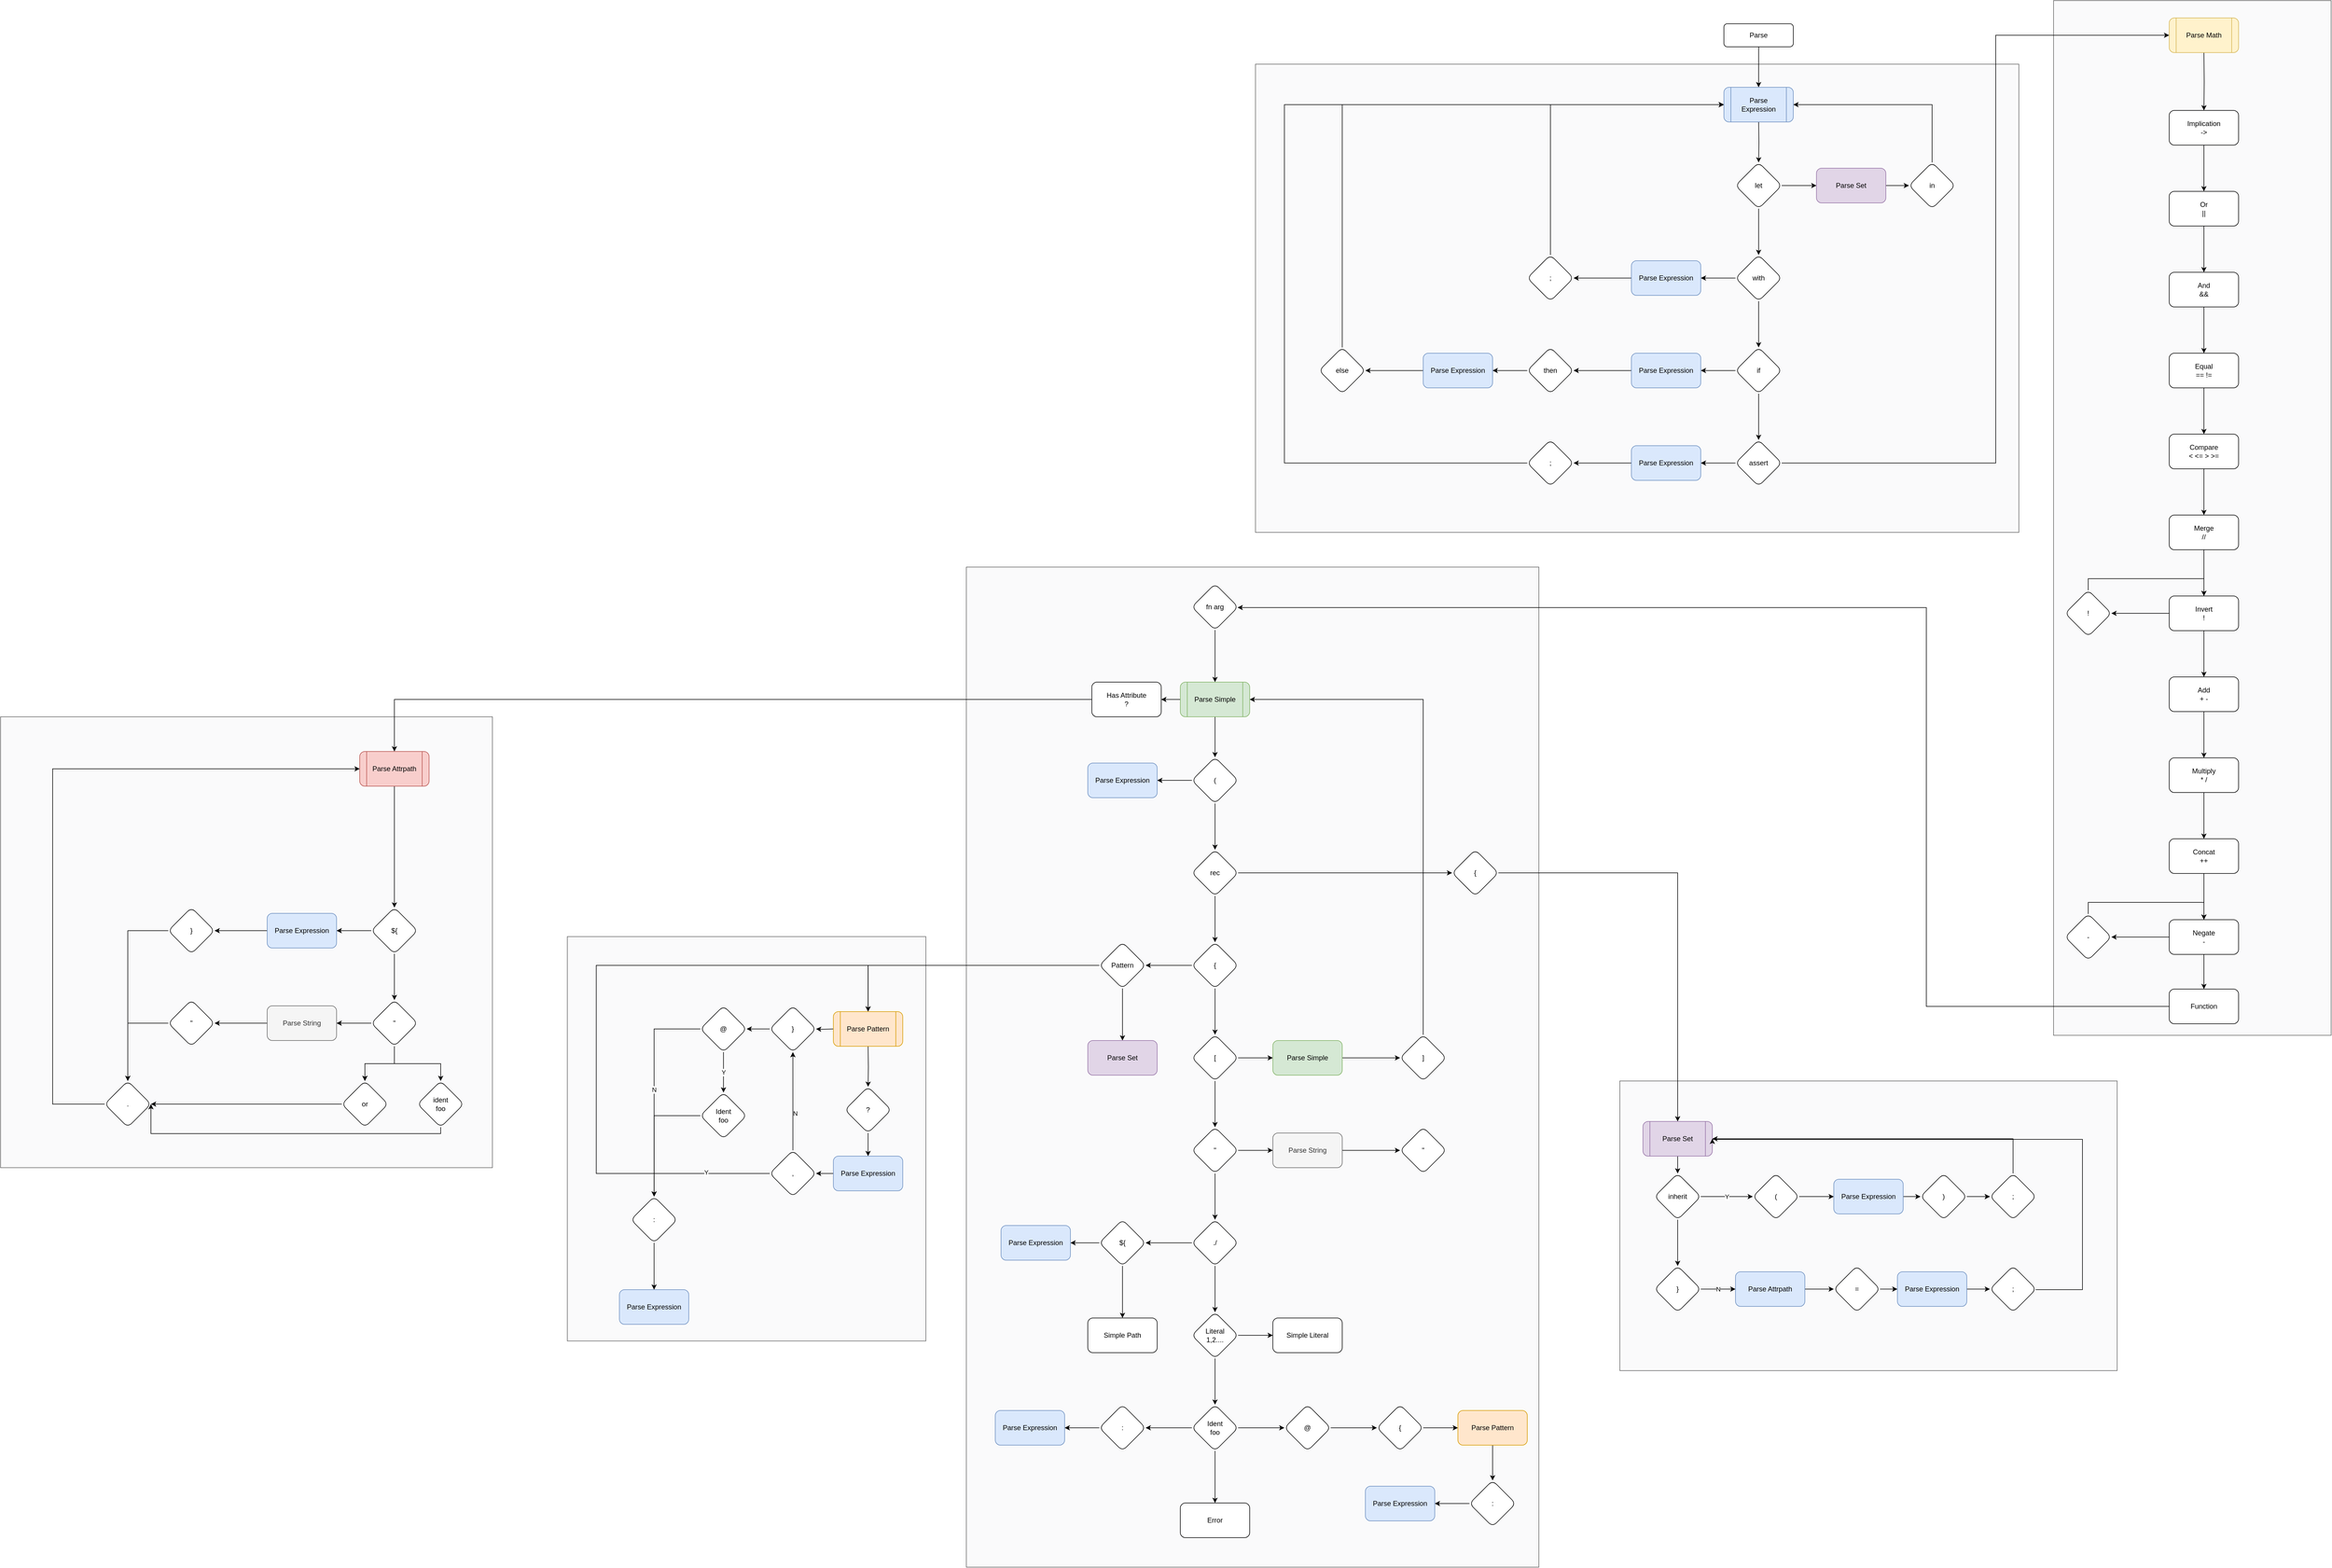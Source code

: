 <mxfile version="20.8.23" type="github">
  <diagram id="C5RBs43oDa-KdzZeNtuy" name="Page-1">
    <mxGraphModel dx="8493" dy="2798" grid="1" gridSize="10" guides="1" tooltips="1" connect="1" arrows="1" fold="1" page="1" pageScale="1" pageWidth="827" pageHeight="1169" math="0" shadow="0">
      <root>
        <mxCell id="WIyWlLk6GJQsqaUBKTNV-0" />
        <mxCell id="WIyWlLk6GJQsqaUBKTNV-1" parent="WIyWlLk6GJQsqaUBKTNV-0" />
        <mxCell id="OAtfLoV_w9L5yR1JuEwu-311" value="" style="rounded=0;whiteSpace=wrap;html=1;fillColor=#FAFAFB;fontColor=#333333;strokeColor=#666666;" vertex="1" parent="WIyWlLk6GJQsqaUBKTNV-1">
          <mxGeometry x="-1840" y="1779.25" width="620" height="699.5" as="geometry" />
        </mxCell>
        <mxCell id="OAtfLoV_w9L5yR1JuEwu-307" value="" style="rounded=0;whiteSpace=wrap;html=1;fillColor=#FAFAFB;fontColor=#333333;strokeColor=#666666;" vertex="1" parent="WIyWlLk6GJQsqaUBKTNV-1">
          <mxGeometry x="-2820" y="1399" width="850.5" height="780" as="geometry" />
        </mxCell>
        <mxCell id="OAtfLoV_w9L5yR1JuEwu-302" value="" style="rounded=0;whiteSpace=wrap;html=1;fillColor=#FAFAFB;fontColor=#333333;strokeColor=#666666;" vertex="1" parent="WIyWlLk6GJQsqaUBKTNV-1">
          <mxGeometry x="-20" y="2029" width="860" height="501" as="geometry" />
        </mxCell>
        <mxCell id="OAtfLoV_w9L5yR1JuEwu-300" value="" style="rounded=0;whiteSpace=wrap;html=1;fillColor=#FAFAFB;fontColor=#333333;strokeColor=#666666;" vertex="1" parent="WIyWlLk6GJQsqaUBKTNV-1">
          <mxGeometry x="-1150" y="1140" width="990" height="1730" as="geometry" />
        </mxCell>
        <mxCell id="OAtfLoV_w9L5yR1JuEwu-295" value="" style="rounded=0;whiteSpace=wrap;html=1;fillColor=#FAFAFB;fontColor=#333333;strokeColor=#666666;" vertex="1" parent="WIyWlLk6GJQsqaUBKTNV-1">
          <mxGeometry x="-650" y="270" width="1320" height="810" as="geometry" />
        </mxCell>
        <mxCell id="OAtfLoV_w9L5yR1JuEwu-294" value="" style="rounded=0;whiteSpace=wrap;html=1;fillColor=#FAFAFB;fontColor=#333333;strokeColor=#666666;" vertex="1" parent="WIyWlLk6GJQsqaUBKTNV-1">
          <mxGeometry x="730" y="160" width="480" height="1790" as="geometry" />
        </mxCell>
        <mxCell id="OAtfLoV_w9L5yR1JuEwu-298" value="" style="edgeStyle=orthogonalEdgeStyle;rounded=0;orthogonalLoop=1;jettySize=auto;html=1;" edge="1" parent="WIyWlLk6GJQsqaUBKTNV-1" source="OAtfLoV_w9L5yR1JuEwu-2" target="OAtfLoV_w9L5yR1JuEwu-297">
          <mxGeometry relative="1" as="geometry" />
        </mxCell>
        <mxCell id="OAtfLoV_w9L5yR1JuEwu-2" value="Parse" style="rounded=1;whiteSpace=wrap;html=1;fontSize=12;glass=0;strokeWidth=1;shadow=0;" vertex="1" parent="WIyWlLk6GJQsqaUBKTNV-1">
          <mxGeometry x="160" y="200" width="120" height="40" as="geometry" />
        </mxCell>
        <mxCell id="OAtfLoV_w9L5yR1JuEwu-13" value="" style="edgeStyle=orthogonalEdgeStyle;rounded=0;orthogonalLoop=1;jettySize=auto;html=1;" edge="1" parent="WIyWlLk6GJQsqaUBKTNV-1" target="OAtfLoV_w9L5yR1JuEwu-12">
          <mxGeometry relative="1" as="geometry">
            <mxPoint x="220" y="370" as="sourcePoint" />
          </mxGeometry>
        </mxCell>
        <mxCell id="OAtfLoV_w9L5yR1JuEwu-15" value="" style="edgeStyle=orthogonalEdgeStyle;rounded=0;orthogonalLoop=1;jettySize=auto;html=1;" edge="1" parent="WIyWlLk6GJQsqaUBKTNV-1" source="OAtfLoV_w9L5yR1JuEwu-12" target="OAtfLoV_w9L5yR1JuEwu-14">
          <mxGeometry relative="1" as="geometry" />
        </mxCell>
        <mxCell id="OAtfLoV_w9L5yR1JuEwu-22" value="" style="edgeStyle=orthogonalEdgeStyle;rounded=0;orthogonalLoop=1;jettySize=auto;html=1;" edge="1" parent="WIyWlLk6GJQsqaUBKTNV-1" source="OAtfLoV_w9L5yR1JuEwu-12" target="OAtfLoV_w9L5yR1JuEwu-21">
          <mxGeometry relative="1" as="geometry" />
        </mxCell>
        <mxCell id="OAtfLoV_w9L5yR1JuEwu-12" value="let" style="rhombus;whiteSpace=wrap;html=1;rounded=1;glass=0;strokeWidth=1;shadow=0;" vertex="1" parent="WIyWlLk6GJQsqaUBKTNV-1">
          <mxGeometry x="180" y="440" width="80" height="80" as="geometry" />
        </mxCell>
        <mxCell id="OAtfLoV_w9L5yR1JuEwu-17" value="" style="edgeStyle=orthogonalEdgeStyle;rounded=0;orthogonalLoop=1;jettySize=auto;html=1;" edge="1" parent="WIyWlLk6GJQsqaUBKTNV-1" source="OAtfLoV_w9L5yR1JuEwu-14" target="OAtfLoV_w9L5yR1JuEwu-16">
          <mxGeometry relative="1" as="geometry" />
        </mxCell>
        <mxCell id="OAtfLoV_w9L5yR1JuEwu-14" value="Parse Set" style="rounded=1;whiteSpace=wrap;html=1;glass=0;strokeWidth=1;shadow=0;fillColor=#e1d5e7;strokeColor=#9673a6;" vertex="1" parent="WIyWlLk6GJQsqaUBKTNV-1">
          <mxGeometry x="320" y="450" width="120" height="60" as="geometry" />
        </mxCell>
        <mxCell id="OAtfLoV_w9L5yR1JuEwu-20" style="edgeStyle=orthogonalEdgeStyle;rounded=0;orthogonalLoop=1;jettySize=auto;html=1;entryX=1;entryY=0.5;entryDx=0;entryDy=0;" edge="1" parent="WIyWlLk6GJQsqaUBKTNV-1" source="OAtfLoV_w9L5yR1JuEwu-16">
          <mxGeometry relative="1" as="geometry">
            <mxPoint x="280" y="340" as="targetPoint" />
            <Array as="points">
              <mxPoint x="520" y="340" />
            </Array>
          </mxGeometry>
        </mxCell>
        <mxCell id="OAtfLoV_w9L5yR1JuEwu-16" value="in" style="rhombus;whiteSpace=wrap;html=1;rounded=1;glass=0;strokeWidth=1;shadow=0;" vertex="1" parent="WIyWlLk6GJQsqaUBKTNV-1">
          <mxGeometry x="480" y="440" width="80" height="80" as="geometry" />
        </mxCell>
        <mxCell id="OAtfLoV_w9L5yR1JuEwu-25" value="" style="edgeStyle=orthogonalEdgeStyle;rounded=0;orthogonalLoop=1;jettySize=auto;html=1;" edge="1" parent="WIyWlLk6GJQsqaUBKTNV-1" source="OAtfLoV_w9L5yR1JuEwu-21" target="OAtfLoV_w9L5yR1JuEwu-24">
          <mxGeometry relative="1" as="geometry" />
        </mxCell>
        <mxCell id="OAtfLoV_w9L5yR1JuEwu-30" value="" style="edgeStyle=orthogonalEdgeStyle;rounded=0;orthogonalLoop=1;jettySize=auto;html=1;" edge="1" parent="WIyWlLk6GJQsqaUBKTNV-1" source="OAtfLoV_w9L5yR1JuEwu-21" target="OAtfLoV_w9L5yR1JuEwu-29">
          <mxGeometry relative="1" as="geometry" />
        </mxCell>
        <mxCell id="OAtfLoV_w9L5yR1JuEwu-21" value="with" style="rhombus;whiteSpace=wrap;html=1;rounded=1;glass=0;strokeWidth=1;shadow=0;" vertex="1" parent="WIyWlLk6GJQsqaUBKTNV-1">
          <mxGeometry x="180" y="600" width="80" height="80" as="geometry" />
        </mxCell>
        <mxCell id="OAtfLoV_w9L5yR1JuEwu-27" value="" style="edgeStyle=orthogonalEdgeStyle;rounded=0;orthogonalLoop=1;jettySize=auto;html=1;" edge="1" parent="WIyWlLk6GJQsqaUBKTNV-1" source="OAtfLoV_w9L5yR1JuEwu-24" target="OAtfLoV_w9L5yR1JuEwu-26">
          <mxGeometry relative="1" as="geometry" />
        </mxCell>
        <mxCell id="OAtfLoV_w9L5yR1JuEwu-24" value="Parse Expression" style="rounded=1;whiteSpace=wrap;html=1;glass=0;strokeWidth=1;shadow=0;fillColor=#dae8fc;strokeColor=#6c8ebf;" vertex="1" parent="WIyWlLk6GJQsqaUBKTNV-1">
          <mxGeometry y="610" width="120" height="60" as="geometry" />
        </mxCell>
        <mxCell id="OAtfLoV_w9L5yR1JuEwu-28" style="edgeStyle=orthogonalEdgeStyle;rounded=0;orthogonalLoop=1;jettySize=auto;html=1;entryX=0;entryY=0.5;entryDx=0;entryDy=0;" edge="1" parent="WIyWlLk6GJQsqaUBKTNV-1" source="OAtfLoV_w9L5yR1JuEwu-26">
          <mxGeometry relative="1" as="geometry">
            <mxPoint x="160" y="340" as="targetPoint" />
            <Array as="points">
              <mxPoint x="-140" y="340" />
            </Array>
          </mxGeometry>
        </mxCell>
        <mxCell id="OAtfLoV_w9L5yR1JuEwu-26" value=";" style="rhombus;whiteSpace=wrap;html=1;rounded=1;glass=0;strokeWidth=1;shadow=0;" vertex="1" parent="WIyWlLk6GJQsqaUBKTNV-1">
          <mxGeometry x="-180" y="600" width="80" height="80" as="geometry" />
        </mxCell>
        <mxCell id="OAtfLoV_w9L5yR1JuEwu-32" value="" style="edgeStyle=orthogonalEdgeStyle;rounded=0;orthogonalLoop=1;jettySize=auto;html=1;" edge="1" parent="WIyWlLk6GJQsqaUBKTNV-1" source="OAtfLoV_w9L5yR1JuEwu-29" target="OAtfLoV_w9L5yR1JuEwu-31">
          <mxGeometry relative="1" as="geometry" />
        </mxCell>
        <mxCell id="OAtfLoV_w9L5yR1JuEwu-41" value="" style="edgeStyle=orthogonalEdgeStyle;rounded=0;orthogonalLoop=1;jettySize=auto;html=1;" edge="1" parent="WIyWlLk6GJQsqaUBKTNV-1" source="OAtfLoV_w9L5yR1JuEwu-29" target="OAtfLoV_w9L5yR1JuEwu-40">
          <mxGeometry relative="1" as="geometry" />
        </mxCell>
        <mxCell id="OAtfLoV_w9L5yR1JuEwu-29" value="if" style="rhombus;whiteSpace=wrap;html=1;rounded=1;glass=0;strokeWidth=1;shadow=0;" vertex="1" parent="WIyWlLk6GJQsqaUBKTNV-1">
          <mxGeometry x="180" y="760" width="80" height="80" as="geometry" />
        </mxCell>
        <mxCell id="OAtfLoV_w9L5yR1JuEwu-34" value="" style="edgeStyle=orthogonalEdgeStyle;rounded=0;orthogonalLoop=1;jettySize=auto;html=1;" edge="1" parent="WIyWlLk6GJQsqaUBKTNV-1" source="OAtfLoV_w9L5yR1JuEwu-31" target="OAtfLoV_w9L5yR1JuEwu-33">
          <mxGeometry relative="1" as="geometry" />
        </mxCell>
        <mxCell id="OAtfLoV_w9L5yR1JuEwu-31" value="Parse Expression" style="whiteSpace=wrap;html=1;rounded=1;glass=0;strokeWidth=1;shadow=0;fillColor=#dae8fc;strokeColor=#6c8ebf;" vertex="1" parent="WIyWlLk6GJQsqaUBKTNV-1">
          <mxGeometry y="770" width="120" height="60" as="geometry" />
        </mxCell>
        <mxCell id="OAtfLoV_w9L5yR1JuEwu-36" value="" style="edgeStyle=orthogonalEdgeStyle;rounded=0;orthogonalLoop=1;jettySize=auto;html=1;" edge="1" parent="WIyWlLk6GJQsqaUBKTNV-1" source="OAtfLoV_w9L5yR1JuEwu-33" target="OAtfLoV_w9L5yR1JuEwu-35">
          <mxGeometry relative="1" as="geometry" />
        </mxCell>
        <mxCell id="OAtfLoV_w9L5yR1JuEwu-33" value="then" style="rhombus;whiteSpace=wrap;html=1;rounded=1;glass=0;strokeWidth=1;shadow=0;" vertex="1" parent="WIyWlLk6GJQsqaUBKTNV-1">
          <mxGeometry x="-180" y="760" width="80" height="80" as="geometry" />
        </mxCell>
        <mxCell id="OAtfLoV_w9L5yR1JuEwu-38" value="" style="edgeStyle=orthogonalEdgeStyle;rounded=0;orthogonalLoop=1;jettySize=auto;html=1;" edge="1" parent="WIyWlLk6GJQsqaUBKTNV-1" source="OAtfLoV_w9L5yR1JuEwu-35" target="OAtfLoV_w9L5yR1JuEwu-37">
          <mxGeometry relative="1" as="geometry" />
        </mxCell>
        <mxCell id="OAtfLoV_w9L5yR1JuEwu-35" value="Parse Expression" style="rounded=1;whiteSpace=wrap;html=1;glass=0;strokeWidth=1;shadow=0;fillColor=#dae8fc;strokeColor=#6c8ebf;" vertex="1" parent="WIyWlLk6GJQsqaUBKTNV-1">
          <mxGeometry x="-360" y="770" width="120" height="60" as="geometry" />
        </mxCell>
        <mxCell id="OAtfLoV_w9L5yR1JuEwu-39" style="edgeStyle=orthogonalEdgeStyle;rounded=0;orthogonalLoop=1;jettySize=auto;html=1;entryX=0;entryY=0.5;entryDx=0;entryDy=0;" edge="1" parent="WIyWlLk6GJQsqaUBKTNV-1" source="OAtfLoV_w9L5yR1JuEwu-37">
          <mxGeometry relative="1" as="geometry">
            <mxPoint x="160" y="340" as="targetPoint" />
            <Array as="points">
              <mxPoint x="-500" y="340" />
            </Array>
          </mxGeometry>
        </mxCell>
        <mxCell id="OAtfLoV_w9L5yR1JuEwu-37" value="&lt;div&gt;else&lt;/div&gt;" style="rhombus;whiteSpace=wrap;html=1;rounded=1;glass=0;strokeWidth=1;shadow=0;" vertex="1" parent="WIyWlLk6GJQsqaUBKTNV-1">
          <mxGeometry x="-540" y="760" width="80" height="80" as="geometry" />
        </mxCell>
        <mxCell id="OAtfLoV_w9L5yR1JuEwu-43" value="" style="edgeStyle=orthogonalEdgeStyle;rounded=0;orthogonalLoop=1;jettySize=auto;html=1;" edge="1" parent="WIyWlLk6GJQsqaUBKTNV-1" source="OAtfLoV_w9L5yR1JuEwu-40" target="OAtfLoV_w9L5yR1JuEwu-42">
          <mxGeometry relative="1" as="geometry" />
        </mxCell>
        <mxCell id="OAtfLoV_w9L5yR1JuEwu-52" value="" style="edgeStyle=orthogonalEdgeStyle;rounded=0;orthogonalLoop=1;jettySize=auto;html=1;" edge="1" parent="WIyWlLk6GJQsqaUBKTNV-1" source="OAtfLoV_w9L5yR1JuEwu-40" target="OAtfLoV_w9L5yR1JuEwu-51">
          <mxGeometry relative="1" as="geometry">
            <Array as="points">
              <mxPoint x="630" y="960" />
              <mxPoint x="630" y="220" />
            </Array>
          </mxGeometry>
        </mxCell>
        <mxCell id="OAtfLoV_w9L5yR1JuEwu-40" value="assert" style="rhombus;whiteSpace=wrap;html=1;rounded=1;glass=0;strokeWidth=1;shadow=0;" vertex="1" parent="WIyWlLk6GJQsqaUBKTNV-1">
          <mxGeometry x="180" y="920" width="80" height="80" as="geometry" />
        </mxCell>
        <mxCell id="OAtfLoV_w9L5yR1JuEwu-45" value="" style="edgeStyle=orthogonalEdgeStyle;rounded=0;orthogonalLoop=1;jettySize=auto;html=1;" edge="1" parent="WIyWlLk6GJQsqaUBKTNV-1" source="OAtfLoV_w9L5yR1JuEwu-42" target="OAtfLoV_w9L5yR1JuEwu-44">
          <mxGeometry relative="1" as="geometry" />
        </mxCell>
        <mxCell id="OAtfLoV_w9L5yR1JuEwu-42" value="Parse Expression" style="whiteSpace=wrap;html=1;rounded=1;glass=0;strokeWidth=1;shadow=0;fillColor=#dae8fc;strokeColor=#6c8ebf;" vertex="1" parent="WIyWlLk6GJQsqaUBKTNV-1">
          <mxGeometry y="930" width="120" height="60" as="geometry" />
        </mxCell>
        <mxCell id="OAtfLoV_w9L5yR1JuEwu-46" style="edgeStyle=orthogonalEdgeStyle;rounded=0;orthogonalLoop=1;jettySize=auto;html=1;entryX=0;entryY=0.5;entryDx=0;entryDy=0;" edge="1" parent="WIyWlLk6GJQsqaUBKTNV-1" source="OAtfLoV_w9L5yR1JuEwu-44">
          <mxGeometry relative="1" as="geometry">
            <mxPoint x="160" y="340" as="targetPoint" />
            <Array as="points">
              <mxPoint x="-600" y="960" />
              <mxPoint x="-600" y="340" />
            </Array>
          </mxGeometry>
        </mxCell>
        <mxCell id="OAtfLoV_w9L5yR1JuEwu-44" value=";" style="rhombus;whiteSpace=wrap;html=1;rounded=1;glass=0;strokeWidth=1;shadow=0;" vertex="1" parent="WIyWlLk6GJQsqaUBKTNV-1">
          <mxGeometry x="-180" y="920" width="80" height="80" as="geometry" />
        </mxCell>
        <mxCell id="OAtfLoV_w9L5yR1JuEwu-50" value="" style="edgeStyle=orthogonalEdgeStyle;rounded=0;orthogonalLoop=1;jettySize=auto;html=1;" edge="1" parent="WIyWlLk6GJQsqaUBKTNV-1" target="OAtfLoV_w9L5yR1JuEwu-49">
          <mxGeometry relative="1" as="geometry">
            <mxPoint x="990" y="250" as="sourcePoint" />
          </mxGeometry>
        </mxCell>
        <mxCell id="OAtfLoV_w9L5yR1JuEwu-54" value="" style="edgeStyle=orthogonalEdgeStyle;rounded=0;orthogonalLoop=1;jettySize=auto;html=1;" edge="1" parent="WIyWlLk6GJQsqaUBKTNV-1" source="OAtfLoV_w9L5yR1JuEwu-49" target="OAtfLoV_w9L5yR1JuEwu-53">
          <mxGeometry relative="1" as="geometry" />
        </mxCell>
        <mxCell id="OAtfLoV_w9L5yR1JuEwu-49" value="Implication&lt;br&gt;-&amp;gt;" style="whiteSpace=wrap;html=1;rounded=1;glass=0;strokeWidth=1;shadow=0;" vertex="1" parent="WIyWlLk6GJQsqaUBKTNV-1">
          <mxGeometry x="930" y="350" width="120" height="60" as="geometry" />
        </mxCell>
        <mxCell id="OAtfLoV_w9L5yR1JuEwu-51" value="Parse Math" style="shape=process;whiteSpace=wrap;html=1;backgroundOutline=1;rounded=1;glass=0;strokeWidth=1;shadow=0;fillColor=#fff2cc;strokeColor=#d6b656;" vertex="1" parent="WIyWlLk6GJQsqaUBKTNV-1">
          <mxGeometry x="930" y="190" width="120" height="60" as="geometry" />
        </mxCell>
        <mxCell id="OAtfLoV_w9L5yR1JuEwu-56" value="" style="edgeStyle=orthogonalEdgeStyle;rounded=0;orthogonalLoop=1;jettySize=auto;html=1;" edge="1" parent="WIyWlLk6GJQsqaUBKTNV-1" source="OAtfLoV_w9L5yR1JuEwu-53" target="OAtfLoV_w9L5yR1JuEwu-55">
          <mxGeometry relative="1" as="geometry" />
        </mxCell>
        <mxCell id="OAtfLoV_w9L5yR1JuEwu-53" value="Or&lt;br&gt;||" style="whiteSpace=wrap;html=1;rounded=1;glass=0;strokeWidth=1;shadow=0;" vertex="1" parent="WIyWlLk6GJQsqaUBKTNV-1">
          <mxGeometry x="930" y="490" width="120" height="60" as="geometry" />
        </mxCell>
        <mxCell id="OAtfLoV_w9L5yR1JuEwu-58" value="" style="edgeStyle=orthogonalEdgeStyle;rounded=0;orthogonalLoop=1;jettySize=auto;html=1;" edge="1" parent="WIyWlLk6GJQsqaUBKTNV-1" source="OAtfLoV_w9L5yR1JuEwu-55" target="OAtfLoV_w9L5yR1JuEwu-57">
          <mxGeometry relative="1" as="geometry" />
        </mxCell>
        <mxCell id="OAtfLoV_w9L5yR1JuEwu-55" value="And&lt;br&gt;&amp;amp;&amp;amp;" style="whiteSpace=wrap;html=1;rounded=1;glass=0;strokeWidth=1;shadow=0;" vertex="1" parent="WIyWlLk6GJQsqaUBKTNV-1">
          <mxGeometry x="930" y="630" width="120" height="60" as="geometry" />
        </mxCell>
        <mxCell id="OAtfLoV_w9L5yR1JuEwu-60" value="" style="edgeStyle=orthogonalEdgeStyle;rounded=0;orthogonalLoop=1;jettySize=auto;html=1;" edge="1" parent="WIyWlLk6GJQsqaUBKTNV-1" source="OAtfLoV_w9L5yR1JuEwu-57" target="OAtfLoV_w9L5yR1JuEwu-59">
          <mxGeometry relative="1" as="geometry" />
        </mxCell>
        <mxCell id="OAtfLoV_w9L5yR1JuEwu-57" value="Equal&lt;br&gt;== !=" style="whiteSpace=wrap;html=1;rounded=1;glass=0;strokeWidth=1;shadow=0;" vertex="1" parent="WIyWlLk6GJQsqaUBKTNV-1">
          <mxGeometry x="930" y="770" width="120" height="60" as="geometry" />
        </mxCell>
        <mxCell id="OAtfLoV_w9L5yR1JuEwu-62" value="" style="edgeStyle=orthogonalEdgeStyle;rounded=0;orthogonalLoop=1;jettySize=auto;html=1;" edge="1" parent="WIyWlLk6GJQsqaUBKTNV-1" source="OAtfLoV_w9L5yR1JuEwu-59" target="OAtfLoV_w9L5yR1JuEwu-61">
          <mxGeometry relative="1" as="geometry" />
        </mxCell>
        <mxCell id="OAtfLoV_w9L5yR1JuEwu-59" value="&lt;div&gt;Compare&lt;/div&gt;&lt;div&gt;&amp;lt; &amp;lt;= &amp;gt; &amp;gt;=&lt;br&gt;&lt;/div&gt;" style="whiteSpace=wrap;html=1;rounded=1;glass=0;strokeWidth=1;shadow=0;" vertex="1" parent="WIyWlLk6GJQsqaUBKTNV-1">
          <mxGeometry x="930" y="910" width="120" height="60" as="geometry" />
        </mxCell>
        <mxCell id="OAtfLoV_w9L5yR1JuEwu-64" value="" style="edgeStyle=orthogonalEdgeStyle;rounded=0;orthogonalLoop=1;jettySize=auto;html=1;" edge="1" parent="WIyWlLk6GJQsqaUBKTNV-1" source="OAtfLoV_w9L5yR1JuEwu-61" target="OAtfLoV_w9L5yR1JuEwu-63">
          <mxGeometry relative="1" as="geometry" />
        </mxCell>
        <mxCell id="OAtfLoV_w9L5yR1JuEwu-61" value="Merge&lt;br&gt;//" style="whiteSpace=wrap;html=1;rounded=1;glass=0;strokeWidth=1;shadow=0;" vertex="1" parent="WIyWlLk6GJQsqaUBKTNV-1">
          <mxGeometry x="930" y="1050" width="120" height="60" as="geometry" />
        </mxCell>
        <mxCell id="OAtfLoV_w9L5yR1JuEwu-66" value="" style="edgeStyle=orthogonalEdgeStyle;rounded=0;orthogonalLoop=1;jettySize=auto;html=1;" edge="1" parent="WIyWlLk6GJQsqaUBKTNV-1" source="OAtfLoV_w9L5yR1JuEwu-63" target="OAtfLoV_w9L5yR1JuEwu-65">
          <mxGeometry relative="1" as="geometry" />
        </mxCell>
        <mxCell id="OAtfLoV_w9L5yR1JuEwu-69" value="" style="edgeStyle=orthogonalEdgeStyle;rounded=0;orthogonalLoop=1;jettySize=auto;html=1;" edge="1" parent="WIyWlLk6GJQsqaUBKTNV-1" source="OAtfLoV_w9L5yR1JuEwu-63" target="OAtfLoV_w9L5yR1JuEwu-68">
          <mxGeometry relative="1" as="geometry" />
        </mxCell>
        <mxCell id="OAtfLoV_w9L5yR1JuEwu-63" value="&lt;div&gt;Invert&lt;/div&gt;&lt;div&gt;!&lt;br&gt;&lt;/div&gt;" style="whiteSpace=wrap;html=1;rounded=1;glass=0;strokeWidth=1;shadow=0;" vertex="1" parent="WIyWlLk6GJQsqaUBKTNV-1">
          <mxGeometry x="930" y="1190" width="120" height="60" as="geometry" />
        </mxCell>
        <mxCell id="OAtfLoV_w9L5yR1JuEwu-67" style="edgeStyle=orthogonalEdgeStyle;rounded=0;orthogonalLoop=1;jettySize=auto;html=1;entryX=0.5;entryY=0;entryDx=0;entryDy=0;" edge="1" parent="WIyWlLk6GJQsqaUBKTNV-1" source="OAtfLoV_w9L5yR1JuEwu-65" target="OAtfLoV_w9L5yR1JuEwu-63">
          <mxGeometry relative="1" as="geometry">
            <Array as="points">
              <mxPoint x="790" y="1160" />
              <mxPoint x="990" y="1160" />
            </Array>
          </mxGeometry>
        </mxCell>
        <mxCell id="OAtfLoV_w9L5yR1JuEwu-65" value="!" style="rhombus;whiteSpace=wrap;html=1;rounded=1;glass=0;strokeWidth=1;shadow=0;" vertex="1" parent="WIyWlLk6GJQsqaUBKTNV-1">
          <mxGeometry x="750" y="1180" width="80" height="80" as="geometry" />
        </mxCell>
        <mxCell id="OAtfLoV_w9L5yR1JuEwu-71" value="" style="edgeStyle=orthogonalEdgeStyle;rounded=0;orthogonalLoop=1;jettySize=auto;html=1;" edge="1" parent="WIyWlLk6GJQsqaUBKTNV-1" source="OAtfLoV_w9L5yR1JuEwu-68" target="OAtfLoV_w9L5yR1JuEwu-70">
          <mxGeometry relative="1" as="geometry" />
        </mxCell>
        <mxCell id="OAtfLoV_w9L5yR1JuEwu-68" value="Add&lt;br&gt;+ -" style="whiteSpace=wrap;html=1;rounded=1;glass=0;strokeWidth=1;shadow=0;" vertex="1" parent="WIyWlLk6GJQsqaUBKTNV-1">
          <mxGeometry x="930" y="1330" width="120" height="60" as="geometry" />
        </mxCell>
        <mxCell id="OAtfLoV_w9L5yR1JuEwu-73" value="" style="edgeStyle=orthogonalEdgeStyle;rounded=0;orthogonalLoop=1;jettySize=auto;html=1;" edge="1" parent="WIyWlLk6GJQsqaUBKTNV-1" source="OAtfLoV_w9L5yR1JuEwu-70" target="OAtfLoV_w9L5yR1JuEwu-72">
          <mxGeometry relative="1" as="geometry" />
        </mxCell>
        <mxCell id="OAtfLoV_w9L5yR1JuEwu-70" value="Multiply&lt;br&gt;* /" style="whiteSpace=wrap;html=1;rounded=1;glass=0;strokeWidth=1;shadow=0;" vertex="1" parent="WIyWlLk6GJQsqaUBKTNV-1">
          <mxGeometry x="930" y="1470" width="120" height="60" as="geometry" />
        </mxCell>
        <mxCell id="OAtfLoV_w9L5yR1JuEwu-79" value="" style="edgeStyle=orthogonalEdgeStyle;rounded=0;orthogonalLoop=1;jettySize=auto;html=1;" edge="1" parent="WIyWlLk6GJQsqaUBKTNV-1" source="OAtfLoV_w9L5yR1JuEwu-72" target="OAtfLoV_w9L5yR1JuEwu-78">
          <mxGeometry relative="1" as="geometry" />
        </mxCell>
        <mxCell id="OAtfLoV_w9L5yR1JuEwu-72" value="Concat&lt;br&gt;++" style="whiteSpace=wrap;html=1;rounded=1;glass=0;strokeWidth=1;shadow=0;" vertex="1" parent="WIyWlLk6GJQsqaUBKTNV-1">
          <mxGeometry x="930" y="1610" width="120" height="60" as="geometry" />
        </mxCell>
        <mxCell id="OAtfLoV_w9L5yR1JuEwu-181" value="" style="edgeStyle=orthogonalEdgeStyle;rounded=0;orthogonalLoop=1;jettySize=auto;html=1;" edge="1" parent="WIyWlLk6GJQsqaUBKTNV-1" source="OAtfLoV_w9L5yR1JuEwu-74" target="OAtfLoV_w9L5yR1JuEwu-180">
          <mxGeometry relative="1" as="geometry" />
        </mxCell>
        <mxCell id="OAtfLoV_w9L5yR1JuEwu-74" value="Has Attribute&lt;br&gt;?" style="whiteSpace=wrap;html=1;rounded=1;glass=0;strokeWidth=1;shadow=0;" vertex="1" parent="WIyWlLk6GJQsqaUBKTNV-1">
          <mxGeometry x="-933" y="1339" width="120" height="60" as="geometry" />
        </mxCell>
        <mxCell id="OAtfLoV_w9L5yR1JuEwu-81" value="" style="edgeStyle=orthogonalEdgeStyle;rounded=0;orthogonalLoop=1;jettySize=auto;html=1;" edge="1" parent="WIyWlLk6GJQsqaUBKTNV-1" source="OAtfLoV_w9L5yR1JuEwu-78" target="OAtfLoV_w9L5yR1JuEwu-80">
          <mxGeometry relative="1" as="geometry" />
        </mxCell>
        <mxCell id="OAtfLoV_w9L5yR1JuEwu-273" value="" style="edgeStyle=orthogonalEdgeStyle;rounded=0;orthogonalLoop=1;jettySize=auto;html=1;" edge="1" parent="WIyWlLk6GJQsqaUBKTNV-1" source="OAtfLoV_w9L5yR1JuEwu-78" target="OAtfLoV_w9L5yR1JuEwu-83">
          <mxGeometry relative="1" as="geometry" />
        </mxCell>
        <mxCell id="OAtfLoV_w9L5yR1JuEwu-78" value="Negate&lt;br&gt;- " style="whiteSpace=wrap;html=1;rounded=1;glass=0;strokeWidth=1;shadow=0;" vertex="1" parent="WIyWlLk6GJQsqaUBKTNV-1">
          <mxGeometry x="930" y="1750" width="120" height="60" as="geometry" />
        </mxCell>
        <mxCell id="OAtfLoV_w9L5yR1JuEwu-82" style="edgeStyle=orthogonalEdgeStyle;rounded=0;orthogonalLoop=1;jettySize=auto;html=1;entryX=0.5;entryY=0;entryDx=0;entryDy=0;" edge="1" parent="WIyWlLk6GJQsqaUBKTNV-1" source="OAtfLoV_w9L5yR1JuEwu-80" target="OAtfLoV_w9L5yR1JuEwu-78">
          <mxGeometry relative="1" as="geometry">
            <Array as="points">
              <mxPoint x="790" y="1720" />
              <mxPoint x="990" y="1720" />
            </Array>
          </mxGeometry>
        </mxCell>
        <mxCell id="OAtfLoV_w9L5yR1JuEwu-80" value="-" style="rhombus;whiteSpace=wrap;html=1;rounded=1;glass=0;strokeWidth=1;shadow=0;" vertex="1" parent="WIyWlLk6GJQsqaUBKTNV-1">
          <mxGeometry x="750" y="1740" width="80" height="80" as="geometry" />
        </mxCell>
        <mxCell id="OAtfLoV_w9L5yR1JuEwu-92" value="" style="edgeStyle=orthogonalEdgeStyle;rounded=0;orthogonalLoop=1;jettySize=auto;html=1;" edge="1" parent="WIyWlLk6GJQsqaUBKTNV-1" source="OAtfLoV_w9L5yR1JuEwu-83" target="OAtfLoV_w9L5yR1JuEwu-91">
          <mxGeometry relative="1" as="geometry">
            <Array as="points">
              <mxPoint x="510" y="1900" />
              <mxPoint x="510" y="1210" />
            </Array>
          </mxGeometry>
        </mxCell>
        <mxCell id="OAtfLoV_w9L5yR1JuEwu-83" value="Function" style="whiteSpace=wrap;html=1;rounded=1;glass=0;strokeWidth=1;shadow=0;" vertex="1" parent="WIyWlLk6GJQsqaUBKTNV-1">
          <mxGeometry x="930" y="1870" width="120" height="60" as="geometry" />
        </mxCell>
        <mxCell id="OAtfLoV_w9L5yR1JuEwu-94" value="" style="edgeStyle=orthogonalEdgeStyle;rounded=0;orthogonalLoop=1;jettySize=auto;html=1;" edge="1" parent="WIyWlLk6GJQsqaUBKTNV-1" source="OAtfLoV_w9L5yR1JuEwu-91" target="OAtfLoV_w9L5yR1JuEwu-93">
          <mxGeometry relative="1" as="geometry" />
        </mxCell>
        <mxCell id="OAtfLoV_w9L5yR1JuEwu-91" value="&lt;div&gt;fn arg&lt;/div&gt;" style="rhombus;whiteSpace=wrap;html=1;rounded=1;glass=0;strokeWidth=1;shadow=0;" vertex="1" parent="WIyWlLk6GJQsqaUBKTNV-1">
          <mxGeometry x="-760" y="1169" width="80" height="80" as="geometry" />
        </mxCell>
        <mxCell id="OAtfLoV_w9L5yR1JuEwu-97" value="" style="edgeStyle=orthogonalEdgeStyle;rounded=0;orthogonalLoop=1;jettySize=auto;html=1;" edge="1" parent="WIyWlLk6GJQsqaUBKTNV-1" source="OAtfLoV_w9L5yR1JuEwu-93" target="OAtfLoV_w9L5yR1JuEwu-96">
          <mxGeometry relative="1" as="geometry" />
        </mxCell>
        <mxCell id="OAtfLoV_w9L5yR1JuEwu-182" style="edgeStyle=orthogonalEdgeStyle;rounded=0;orthogonalLoop=1;jettySize=auto;html=1;entryX=1;entryY=0.5;entryDx=0;entryDy=0;" edge="1" parent="WIyWlLk6GJQsqaUBKTNV-1" source="OAtfLoV_w9L5yR1JuEwu-93" target="OAtfLoV_w9L5yR1JuEwu-74">
          <mxGeometry relative="1" as="geometry" />
        </mxCell>
        <mxCell id="OAtfLoV_w9L5yR1JuEwu-93" value="Parse Simple" style="shape=process;whiteSpace=wrap;html=1;backgroundOutline=1;rounded=1;glass=0;strokeWidth=1;shadow=0;fillColor=#d5e8d4;strokeColor=#82b366;" vertex="1" parent="WIyWlLk6GJQsqaUBKTNV-1">
          <mxGeometry x="-780" y="1339" width="120" height="60" as="geometry" />
        </mxCell>
        <mxCell id="OAtfLoV_w9L5yR1JuEwu-99" value="" style="edgeStyle=orthogonalEdgeStyle;rounded=0;orthogonalLoop=1;jettySize=auto;html=1;" edge="1" parent="WIyWlLk6GJQsqaUBKTNV-1" source="OAtfLoV_w9L5yR1JuEwu-96" target="OAtfLoV_w9L5yR1JuEwu-98">
          <mxGeometry relative="1" as="geometry" />
        </mxCell>
        <mxCell id="OAtfLoV_w9L5yR1JuEwu-101" value="" style="edgeStyle=orthogonalEdgeStyle;rounded=0;orthogonalLoop=1;jettySize=auto;html=1;" edge="1" parent="WIyWlLk6GJQsqaUBKTNV-1" source="OAtfLoV_w9L5yR1JuEwu-96" target="OAtfLoV_w9L5yR1JuEwu-100">
          <mxGeometry relative="1" as="geometry" />
        </mxCell>
        <mxCell id="OAtfLoV_w9L5yR1JuEwu-96" value="(" style="rhombus;whiteSpace=wrap;html=1;rounded=1;glass=0;strokeWidth=1;shadow=0;" vertex="1" parent="WIyWlLk6GJQsqaUBKTNV-1">
          <mxGeometry x="-760" y="1469" width="80" height="80" as="geometry" />
        </mxCell>
        <mxCell id="OAtfLoV_w9L5yR1JuEwu-98" value="Parse Expression" style="whiteSpace=wrap;html=1;rounded=1;glass=0;strokeWidth=1;shadow=0;fillColor=#dae8fc;strokeColor=#6c8ebf;" vertex="1" parent="WIyWlLk6GJQsqaUBKTNV-1">
          <mxGeometry x="-940" y="1479" width="120" height="60" as="geometry" />
        </mxCell>
        <mxCell id="OAtfLoV_w9L5yR1JuEwu-107" value="" style="edgeStyle=orthogonalEdgeStyle;rounded=0;orthogonalLoop=1;jettySize=auto;html=1;" edge="1" parent="WIyWlLk6GJQsqaUBKTNV-1" source="OAtfLoV_w9L5yR1JuEwu-100" target="OAtfLoV_w9L5yR1JuEwu-106">
          <mxGeometry relative="1" as="geometry" />
        </mxCell>
        <mxCell id="OAtfLoV_w9L5yR1JuEwu-269" value="" style="edgeStyle=orthogonalEdgeStyle;rounded=0;orthogonalLoop=1;jettySize=auto;html=1;" edge="1" parent="WIyWlLk6GJQsqaUBKTNV-1" source="OAtfLoV_w9L5yR1JuEwu-100" target="OAtfLoV_w9L5yR1JuEwu-268">
          <mxGeometry relative="1" as="geometry" />
        </mxCell>
        <mxCell id="OAtfLoV_w9L5yR1JuEwu-100" value="rec" style="rhombus;whiteSpace=wrap;html=1;rounded=1;glass=0;strokeWidth=1;shadow=0;" vertex="1" parent="WIyWlLk6GJQsqaUBKTNV-1">
          <mxGeometry x="-760" y="1629" width="80" height="80" as="geometry" />
        </mxCell>
        <mxCell id="OAtfLoV_w9L5yR1JuEwu-109" value="" style="edgeStyle=orthogonalEdgeStyle;rounded=0;orthogonalLoop=1;jettySize=auto;html=1;" edge="1" parent="WIyWlLk6GJQsqaUBKTNV-1" source="OAtfLoV_w9L5yR1JuEwu-106" target="OAtfLoV_w9L5yR1JuEwu-108">
          <mxGeometry relative="1" as="geometry" />
        </mxCell>
        <mxCell id="OAtfLoV_w9L5yR1JuEwu-123" value="" style="edgeStyle=orthogonalEdgeStyle;rounded=0;orthogonalLoop=1;jettySize=auto;html=1;" edge="1" parent="WIyWlLk6GJQsqaUBKTNV-1" source="OAtfLoV_w9L5yR1JuEwu-106" target="OAtfLoV_w9L5yR1JuEwu-122">
          <mxGeometry relative="1" as="geometry" />
        </mxCell>
        <mxCell id="OAtfLoV_w9L5yR1JuEwu-106" value="{" style="rhombus;whiteSpace=wrap;html=1;rounded=1;glass=0;strokeWidth=1;shadow=0;" vertex="1" parent="WIyWlLk6GJQsqaUBKTNV-1">
          <mxGeometry x="-760" y="1789" width="80" height="80" as="geometry" />
        </mxCell>
        <mxCell id="OAtfLoV_w9L5yR1JuEwu-267" value="" style="edgeStyle=orthogonalEdgeStyle;rounded=0;orthogonalLoop=1;jettySize=auto;html=1;" edge="1" parent="WIyWlLk6GJQsqaUBKTNV-1" source="OAtfLoV_w9L5yR1JuEwu-108" target="OAtfLoV_w9L5yR1JuEwu-266">
          <mxGeometry relative="1" as="geometry" />
        </mxCell>
        <mxCell id="OAtfLoV_w9L5yR1JuEwu-305" value="" style="edgeStyle=orthogonalEdgeStyle;rounded=0;orthogonalLoop=1;jettySize=auto;html=1;" edge="1" parent="WIyWlLk6GJQsqaUBKTNV-1" source="OAtfLoV_w9L5yR1JuEwu-108" target="OAtfLoV_w9L5yR1JuEwu-304">
          <mxGeometry relative="1" as="geometry" />
        </mxCell>
        <mxCell id="OAtfLoV_w9L5yR1JuEwu-108" value="Pattern" style="rhombus;whiteSpace=wrap;html=1;rounded=1;glass=0;strokeWidth=1;shadow=0;" vertex="1" parent="WIyWlLk6GJQsqaUBKTNV-1">
          <mxGeometry x="-920" y="1789" width="80" height="80" as="geometry" />
        </mxCell>
        <mxCell id="OAtfLoV_w9L5yR1JuEwu-213" value="" style="edgeStyle=orthogonalEdgeStyle;rounded=0;orthogonalLoop=1;jettySize=auto;html=1;" edge="1" parent="WIyWlLk6GJQsqaUBKTNV-1" target="OAtfLoV_w9L5yR1JuEwu-212">
          <mxGeometry relative="1" as="geometry">
            <mxPoint x="-1379.94" y="1939.059" as="sourcePoint" />
          </mxGeometry>
        </mxCell>
        <mxCell id="OAtfLoV_w9L5yR1JuEwu-216" value="" style="edgeStyle=orthogonalEdgeStyle;rounded=0;orthogonalLoop=1;jettySize=auto;html=1;" edge="1" parent="WIyWlLk6GJQsqaUBKTNV-1" target="OAtfLoV_w9L5yR1JuEwu-215">
          <mxGeometry relative="1" as="geometry">
            <mxPoint x="-1319.94" y="1969" as="sourcePoint" />
          </mxGeometry>
        </mxCell>
        <mxCell id="OAtfLoV_w9L5yR1JuEwu-237" value="Y" style="edgeStyle=orthogonalEdgeStyle;rounded=0;orthogonalLoop=1;jettySize=auto;html=1;" edge="1" parent="WIyWlLk6GJQsqaUBKTNV-1" source="OAtfLoV_w9L5yR1JuEwu-116" target="OAtfLoV_w9L5yR1JuEwu-232">
          <mxGeometry relative="1" as="geometry" />
        </mxCell>
        <mxCell id="OAtfLoV_w9L5yR1JuEwu-239" value="N" style="edgeStyle=orthogonalEdgeStyle;rounded=0;orthogonalLoop=1;jettySize=auto;html=1;" edge="1" parent="WIyWlLk6GJQsqaUBKTNV-1" source="OAtfLoV_w9L5yR1JuEwu-116" target="OAtfLoV_w9L5yR1JuEwu-238">
          <mxGeometry relative="1" as="geometry" />
        </mxCell>
        <mxCell id="OAtfLoV_w9L5yR1JuEwu-116" value="@" style="rhombus;whiteSpace=wrap;html=1;rounded=1;glass=0;strokeWidth=1;shadow=0;" vertex="1" parent="WIyWlLk6GJQsqaUBKTNV-1">
          <mxGeometry x="-1609.94" y="1899" width="80" height="80" as="geometry" />
        </mxCell>
        <mxCell id="OAtfLoV_w9L5yR1JuEwu-118" value="Parse Expression" style="whiteSpace=wrap;html=1;rounded=1;glass=0;strokeWidth=1;shadow=0;fillColor=#dae8fc;strokeColor=#6c8ebf;" vertex="1" parent="WIyWlLk6GJQsqaUBKTNV-1">
          <mxGeometry x="-1749.94" y="2390" width="120" height="60" as="geometry" />
        </mxCell>
        <mxCell id="OAtfLoV_w9L5yR1JuEwu-125" value="" style="edgeStyle=orthogonalEdgeStyle;rounded=0;orthogonalLoop=1;jettySize=auto;html=1;" edge="1" parent="WIyWlLk6GJQsqaUBKTNV-1" source="OAtfLoV_w9L5yR1JuEwu-122" target="OAtfLoV_w9L5yR1JuEwu-124">
          <mxGeometry relative="1" as="geometry" />
        </mxCell>
        <mxCell id="OAtfLoV_w9L5yR1JuEwu-127" value="" style="edgeStyle=orthogonalEdgeStyle;rounded=0;orthogonalLoop=1;jettySize=auto;html=1;" edge="1" parent="WIyWlLk6GJQsqaUBKTNV-1" source="OAtfLoV_w9L5yR1JuEwu-122" target="OAtfLoV_w9L5yR1JuEwu-126">
          <mxGeometry relative="1" as="geometry" />
        </mxCell>
        <mxCell id="OAtfLoV_w9L5yR1JuEwu-122" value="[" style="rhombus;whiteSpace=wrap;html=1;rounded=1;glass=0;strokeWidth=1;shadow=0;" vertex="1" parent="WIyWlLk6GJQsqaUBKTNV-1">
          <mxGeometry x="-760" y="1949" width="80" height="80" as="geometry" />
        </mxCell>
        <mxCell id="OAtfLoV_w9L5yR1JuEwu-131" value="" style="edgeStyle=orthogonalEdgeStyle;rounded=0;orthogonalLoop=1;jettySize=auto;html=1;" edge="1" parent="WIyWlLk6GJQsqaUBKTNV-1" source="OAtfLoV_w9L5yR1JuEwu-124" target="OAtfLoV_w9L5yR1JuEwu-130">
          <mxGeometry relative="1" as="geometry" />
        </mxCell>
        <mxCell id="OAtfLoV_w9L5yR1JuEwu-124" value="Parse Simple" style="whiteSpace=wrap;html=1;rounded=1;glass=0;strokeWidth=1;shadow=0;fillColor=#d5e8d4;strokeColor=#82b366;" vertex="1" parent="WIyWlLk6GJQsqaUBKTNV-1">
          <mxGeometry x="-620" y="1959" width="120" height="60" as="geometry" />
        </mxCell>
        <mxCell id="OAtfLoV_w9L5yR1JuEwu-129" value="" style="edgeStyle=orthogonalEdgeStyle;rounded=0;orthogonalLoop=1;jettySize=auto;html=1;" edge="1" parent="WIyWlLk6GJQsqaUBKTNV-1" source="OAtfLoV_w9L5yR1JuEwu-126" target="OAtfLoV_w9L5yR1JuEwu-128">
          <mxGeometry relative="1" as="geometry" />
        </mxCell>
        <mxCell id="OAtfLoV_w9L5yR1JuEwu-134" value="" style="edgeStyle=orthogonalEdgeStyle;rounded=0;orthogonalLoop=1;jettySize=auto;html=1;" edge="1" parent="WIyWlLk6GJQsqaUBKTNV-1" source="OAtfLoV_w9L5yR1JuEwu-126" target="OAtfLoV_w9L5yR1JuEwu-133">
          <mxGeometry relative="1" as="geometry" />
        </mxCell>
        <mxCell id="OAtfLoV_w9L5yR1JuEwu-126" value="&quot;" style="rhombus;whiteSpace=wrap;html=1;rounded=1;glass=0;strokeWidth=1;shadow=0;" vertex="1" parent="WIyWlLk6GJQsqaUBKTNV-1">
          <mxGeometry x="-760" y="2109" width="80" height="80" as="geometry" />
        </mxCell>
        <mxCell id="OAtfLoV_w9L5yR1JuEwu-197" value="" style="edgeStyle=orthogonalEdgeStyle;rounded=0;orthogonalLoop=1;jettySize=auto;html=1;" edge="1" parent="WIyWlLk6GJQsqaUBKTNV-1" source="OAtfLoV_w9L5yR1JuEwu-128" target="OAtfLoV_w9L5yR1JuEwu-196">
          <mxGeometry relative="1" as="geometry" />
        </mxCell>
        <mxCell id="OAtfLoV_w9L5yR1JuEwu-128" value="Parse String" style="whiteSpace=wrap;html=1;rounded=1;glass=0;strokeWidth=1;shadow=0;fillColor=#f5f5f5;fontColor=#333333;strokeColor=#666666;" vertex="1" parent="WIyWlLk6GJQsqaUBKTNV-1">
          <mxGeometry x="-620" y="2119" width="120" height="60" as="geometry" />
        </mxCell>
        <mxCell id="OAtfLoV_w9L5yR1JuEwu-132" style="edgeStyle=orthogonalEdgeStyle;rounded=0;orthogonalLoop=1;jettySize=auto;html=1;entryX=1;entryY=0.5;entryDx=0;entryDy=0;" edge="1" parent="WIyWlLk6GJQsqaUBKTNV-1" source="OAtfLoV_w9L5yR1JuEwu-130" target="OAtfLoV_w9L5yR1JuEwu-93">
          <mxGeometry relative="1" as="geometry">
            <Array as="points">
              <mxPoint x="-360" y="1369" />
            </Array>
          </mxGeometry>
        </mxCell>
        <mxCell id="OAtfLoV_w9L5yR1JuEwu-130" value="]" style="rhombus;whiteSpace=wrap;html=1;rounded=1;glass=0;strokeWidth=1;shadow=0;" vertex="1" parent="WIyWlLk6GJQsqaUBKTNV-1">
          <mxGeometry x="-400" y="1949" width="80" height="80" as="geometry" />
        </mxCell>
        <mxCell id="OAtfLoV_w9L5yR1JuEwu-138" value="" style="edgeStyle=orthogonalEdgeStyle;rounded=0;orthogonalLoop=1;jettySize=auto;html=1;" edge="1" parent="WIyWlLk6GJQsqaUBKTNV-1" source="OAtfLoV_w9L5yR1JuEwu-133" target="OAtfLoV_w9L5yR1JuEwu-137">
          <mxGeometry relative="1" as="geometry" />
        </mxCell>
        <mxCell id="OAtfLoV_w9L5yR1JuEwu-144" value="" style="edgeStyle=orthogonalEdgeStyle;rounded=0;orthogonalLoop=1;jettySize=auto;html=1;" edge="1" parent="WIyWlLk6GJQsqaUBKTNV-1" source="OAtfLoV_w9L5yR1JuEwu-133" target="OAtfLoV_w9L5yR1JuEwu-143">
          <mxGeometry relative="1" as="geometry" />
        </mxCell>
        <mxCell id="OAtfLoV_w9L5yR1JuEwu-133" value="./" style="rhombus;whiteSpace=wrap;html=1;rounded=1;glass=0;strokeWidth=1;shadow=0;" vertex="1" parent="WIyWlLk6GJQsqaUBKTNV-1">
          <mxGeometry x="-760" y="2269" width="80" height="80" as="geometry" />
        </mxCell>
        <mxCell id="OAtfLoV_w9L5yR1JuEwu-140" value="" style="edgeStyle=orthogonalEdgeStyle;rounded=0;orthogonalLoop=1;jettySize=auto;html=1;" edge="1" parent="WIyWlLk6GJQsqaUBKTNV-1" source="OAtfLoV_w9L5yR1JuEwu-137" target="OAtfLoV_w9L5yR1JuEwu-139">
          <mxGeometry relative="1" as="geometry" />
        </mxCell>
        <mxCell id="OAtfLoV_w9L5yR1JuEwu-142" value="" style="edgeStyle=orthogonalEdgeStyle;rounded=0;orthogonalLoop=1;jettySize=auto;html=1;" edge="1" parent="WIyWlLk6GJQsqaUBKTNV-1" source="OAtfLoV_w9L5yR1JuEwu-137" target="OAtfLoV_w9L5yR1JuEwu-141">
          <mxGeometry relative="1" as="geometry" />
        </mxCell>
        <mxCell id="OAtfLoV_w9L5yR1JuEwu-137" value="${" style="rhombus;whiteSpace=wrap;html=1;rounded=1;glass=0;strokeWidth=1;shadow=0;" vertex="1" parent="WIyWlLk6GJQsqaUBKTNV-1">
          <mxGeometry x="-920" y="2269" width="80" height="80" as="geometry" />
        </mxCell>
        <mxCell id="OAtfLoV_w9L5yR1JuEwu-139" value="Parse Expression" style="whiteSpace=wrap;html=1;rounded=1;glass=0;strokeWidth=1;shadow=0;fillColor=#dae8fc;strokeColor=#6c8ebf;" vertex="1" parent="WIyWlLk6GJQsqaUBKTNV-1">
          <mxGeometry x="-1090" y="2279" width="120" height="60" as="geometry" />
        </mxCell>
        <mxCell id="OAtfLoV_w9L5yR1JuEwu-141" value="Simple Path" style="whiteSpace=wrap;html=1;rounded=1;glass=0;strokeWidth=1;shadow=0;" vertex="1" parent="WIyWlLk6GJQsqaUBKTNV-1">
          <mxGeometry x="-940" y="2439" width="120" height="60" as="geometry" />
        </mxCell>
        <mxCell id="OAtfLoV_w9L5yR1JuEwu-148" value="" style="edgeStyle=orthogonalEdgeStyle;rounded=0;orthogonalLoop=1;jettySize=auto;html=1;" edge="1" parent="WIyWlLk6GJQsqaUBKTNV-1" source="OAtfLoV_w9L5yR1JuEwu-143" target="OAtfLoV_w9L5yR1JuEwu-147">
          <mxGeometry relative="1" as="geometry" />
        </mxCell>
        <mxCell id="OAtfLoV_w9L5yR1JuEwu-150" value="" style="edgeStyle=orthogonalEdgeStyle;rounded=0;orthogonalLoop=1;jettySize=auto;html=1;" edge="1" parent="WIyWlLk6GJQsqaUBKTNV-1" source="OAtfLoV_w9L5yR1JuEwu-143" target="OAtfLoV_w9L5yR1JuEwu-149">
          <mxGeometry relative="1" as="geometry" />
        </mxCell>
        <mxCell id="OAtfLoV_w9L5yR1JuEwu-143" value="Literal&lt;br&gt;1,2...." style="rhombus;whiteSpace=wrap;html=1;rounded=1;glass=0;strokeWidth=1;shadow=0;" vertex="1" parent="WIyWlLk6GJQsqaUBKTNV-1">
          <mxGeometry x="-760" y="2429" width="80" height="80" as="geometry" />
        </mxCell>
        <mxCell id="OAtfLoV_w9L5yR1JuEwu-147" value="Simple Literal" style="whiteSpace=wrap;html=1;rounded=1;glass=0;strokeWidth=1;shadow=0;" vertex="1" parent="WIyWlLk6GJQsqaUBKTNV-1">
          <mxGeometry x="-620" y="2439" width="120" height="60" as="geometry" />
        </mxCell>
        <mxCell id="OAtfLoV_w9L5yR1JuEwu-152" value="" style="edgeStyle=orthogonalEdgeStyle;rounded=0;orthogonalLoop=1;jettySize=auto;html=1;" edge="1" parent="WIyWlLk6GJQsqaUBKTNV-1" source="OAtfLoV_w9L5yR1JuEwu-149" target="OAtfLoV_w9L5yR1JuEwu-151">
          <mxGeometry relative="1" as="geometry" />
        </mxCell>
        <mxCell id="OAtfLoV_w9L5yR1JuEwu-158" value="" style="edgeStyle=orthogonalEdgeStyle;rounded=0;orthogonalLoop=1;jettySize=auto;html=1;" edge="1" parent="WIyWlLk6GJQsqaUBKTNV-1" source="OAtfLoV_w9L5yR1JuEwu-149" target="OAtfLoV_w9L5yR1JuEwu-157">
          <mxGeometry relative="1" as="geometry" />
        </mxCell>
        <mxCell id="OAtfLoV_w9L5yR1JuEwu-174" value="" style="edgeStyle=orthogonalEdgeStyle;rounded=0;orthogonalLoop=1;jettySize=auto;html=1;" edge="1" parent="WIyWlLk6GJQsqaUBKTNV-1" source="OAtfLoV_w9L5yR1JuEwu-149" target="OAtfLoV_w9L5yR1JuEwu-173">
          <mxGeometry relative="1" as="geometry" />
        </mxCell>
        <mxCell id="OAtfLoV_w9L5yR1JuEwu-149" value="Ident&lt;br&gt;foo" style="rhombus;whiteSpace=wrap;html=1;rounded=1;glass=0;strokeWidth=1;shadow=0;" vertex="1" parent="WIyWlLk6GJQsqaUBKTNV-1">
          <mxGeometry x="-760" y="2589" width="80" height="80" as="geometry" />
        </mxCell>
        <mxCell id="OAtfLoV_w9L5yR1JuEwu-156" value="" style="edgeStyle=orthogonalEdgeStyle;rounded=0;orthogonalLoop=1;jettySize=auto;html=1;" edge="1" parent="WIyWlLk6GJQsqaUBKTNV-1" source="OAtfLoV_w9L5yR1JuEwu-151" target="OAtfLoV_w9L5yR1JuEwu-155">
          <mxGeometry relative="1" as="geometry" />
        </mxCell>
        <mxCell id="OAtfLoV_w9L5yR1JuEwu-151" value=":" style="rhombus;whiteSpace=wrap;html=1;rounded=1;glass=0;strokeWidth=1;shadow=0;" vertex="1" parent="WIyWlLk6GJQsqaUBKTNV-1">
          <mxGeometry x="-920" y="2589" width="80" height="80" as="geometry" />
        </mxCell>
        <mxCell id="OAtfLoV_w9L5yR1JuEwu-155" value="Parse Expression" style="whiteSpace=wrap;html=1;rounded=1;glass=0;strokeWidth=1;shadow=0;fillColor=#dae8fc;strokeColor=#6c8ebf;" vertex="1" parent="WIyWlLk6GJQsqaUBKTNV-1">
          <mxGeometry x="-1100" y="2599" width="120" height="60" as="geometry" />
        </mxCell>
        <mxCell id="OAtfLoV_w9L5yR1JuEwu-162" value="" style="edgeStyle=orthogonalEdgeStyle;rounded=0;orthogonalLoop=1;jettySize=auto;html=1;" edge="1" parent="WIyWlLk6GJQsqaUBKTNV-1" source="OAtfLoV_w9L5yR1JuEwu-157" target="OAtfLoV_w9L5yR1JuEwu-161">
          <mxGeometry relative="1" as="geometry" />
        </mxCell>
        <mxCell id="OAtfLoV_w9L5yR1JuEwu-157" value="@" style="rhombus;whiteSpace=wrap;html=1;rounded=1;glass=0;strokeWidth=1;shadow=0;" vertex="1" parent="WIyWlLk6GJQsqaUBKTNV-1">
          <mxGeometry x="-600" y="2589" width="80" height="80" as="geometry" />
        </mxCell>
        <mxCell id="OAtfLoV_w9L5yR1JuEwu-164" value="" style="edgeStyle=orthogonalEdgeStyle;rounded=0;orthogonalLoop=1;jettySize=auto;html=1;" edge="1" parent="WIyWlLk6GJQsqaUBKTNV-1" source="OAtfLoV_w9L5yR1JuEwu-161" target="OAtfLoV_w9L5yR1JuEwu-163">
          <mxGeometry relative="1" as="geometry" />
        </mxCell>
        <mxCell id="OAtfLoV_w9L5yR1JuEwu-161" value="{" style="rhombus;whiteSpace=wrap;html=1;rounded=1;glass=0;strokeWidth=1;shadow=0;" vertex="1" parent="WIyWlLk6GJQsqaUBKTNV-1">
          <mxGeometry x="-440" y="2589" width="80" height="80" as="geometry" />
        </mxCell>
        <mxCell id="OAtfLoV_w9L5yR1JuEwu-168" value="" style="edgeStyle=orthogonalEdgeStyle;rounded=0;orthogonalLoop=1;jettySize=auto;html=1;" edge="1" parent="WIyWlLk6GJQsqaUBKTNV-1" source="OAtfLoV_w9L5yR1JuEwu-163" target="OAtfLoV_w9L5yR1JuEwu-167">
          <mxGeometry relative="1" as="geometry" />
        </mxCell>
        <mxCell id="OAtfLoV_w9L5yR1JuEwu-163" value="Parse Pattern" style="whiteSpace=wrap;html=1;rounded=1;glass=0;strokeWidth=1;shadow=0;fillColor=#ffe6cc;strokeColor=#d79b00;" vertex="1" parent="WIyWlLk6GJQsqaUBKTNV-1">
          <mxGeometry x="-300" y="2599" width="120" height="60" as="geometry" />
        </mxCell>
        <mxCell id="OAtfLoV_w9L5yR1JuEwu-170" value="" style="edgeStyle=orthogonalEdgeStyle;rounded=0;orthogonalLoop=1;jettySize=auto;html=1;" edge="1" parent="WIyWlLk6GJQsqaUBKTNV-1" source="OAtfLoV_w9L5yR1JuEwu-167" target="OAtfLoV_w9L5yR1JuEwu-169">
          <mxGeometry relative="1" as="geometry" />
        </mxCell>
        <mxCell id="OAtfLoV_w9L5yR1JuEwu-167" value=":" style="rhombus;whiteSpace=wrap;html=1;rounded=1;glass=0;strokeWidth=1;shadow=0;" vertex="1" parent="WIyWlLk6GJQsqaUBKTNV-1">
          <mxGeometry x="-280" y="2720" width="80" height="80" as="geometry" />
        </mxCell>
        <mxCell id="OAtfLoV_w9L5yR1JuEwu-169" value="Parse Expression" style="whiteSpace=wrap;html=1;rounded=1;glass=0;strokeWidth=1;shadow=0;fillColor=#dae8fc;strokeColor=#6c8ebf;" vertex="1" parent="WIyWlLk6GJQsqaUBKTNV-1">
          <mxGeometry x="-460" y="2730" width="120" height="60" as="geometry" />
        </mxCell>
        <mxCell id="OAtfLoV_w9L5yR1JuEwu-173" value="Error" style="whiteSpace=wrap;html=1;rounded=1;glass=0;strokeWidth=1;shadow=0;" vertex="1" parent="WIyWlLk6GJQsqaUBKTNV-1">
          <mxGeometry x="-780" y="2759" width="120" height="60" as="geometry" />
        </mxCell>
        <mxCell id="OAtfLoV_w9L5yR1JuEwu-315" style="edgeStyle=orthogonalEdgeStyle;rounded=0;orthogonalLoop=1;jettySize=auto;html=1;" edge="1" parent="WIyWlLk6GJQsqaUBKTNV-1" source="OAtfLoV_w9L5yR1JuEwu-180" target="OAtfLoV_w9L5yR1JuEwu-188">
          <mxGeometry relative="1" as="geometry" />
        </mxCell>
        <mxCell id="OAtfLoV_w9L5yR1JuEwu-180" value="Parse Attrpath" style="shape=process;whiteSpace=wrap;html=1;backgroundOutline=1;rounded=1;glass=0;strokeWidth=1;shadow=0;fillColor=#f8cecc;strokeColor=#b85450;" vertex="1" parent="WIyWlLk6GJQsqaUBKTNV-1">
          <mxGeometry x="-2199" y="1459" width="120" height="60" as="geometry" />
        </mxCell>
        <mxCell id="OAtfLoV_w9L5yR1JuEwu-327" style="edgeStyle=orthogonalEdgeStyle;rounded=0;orthogonalLoop=1;jettySize=auto;html=1;entryX=0;entryY=0.5;entryDx=0;entryDy=0;" edge="1" parent="WIyWlLk6GJQsqaUBKTNV-1" source="OAtfLoV_w9L5yR1JuEwu-185" target="OAtfLoV_w9L5yR1JuEwu-180">
          <mxGeometry relative="1" as="geometry">
            <Array as="points">
              <mxPoint x="-2730" y="2069" />
              <mxPoint x="-2730" y="1489" />
            </Array>
          </mxGeometry>
        </mxCell>
        <mxCell id="OAtfLoV_w9L5yR1JuEwu-185" value="." style="rhombus;whiteSpace=wrap;html=1;rounded=1;glass=0;strokeWidth=1;shadow=0;" vertex="1" parent="WIyWlLk6GJQsqaUBKTNV-1">
          <mxGeometry x="-2640" y="2029" width="80" height="80" as="geometry" />
        </mxCell>
        <mxCell id="OAtfLoV_w9L5yR1JuEwu-191" value="" style="edgeStyle=orthogonalEdgeStyle;rounded=0;orthogonalLoop=1;jettySize=auto;html=1;" edge="1" parent="WIyWlLk6GJQsqaUBKTNV-1" source="OAtfLoV_w9L5yR1JuEwu-188" target="OAtfLoV_w9L5yR1JuEwu-190">
          <mxGeometry relative="1" as="geometry" />
        </mxCell>
        <mxCell id="OAtfLoV_w9L5yR1JuEwu-193" value="" style="edgeStyle=orthogonalEdgeStyle;rounded=0;orthogonalLoop=1;jettySize=auto;html=1;" edge="1" parent="WIyWlLk6GJQsqaUBKTNV-1" source="OAtfLoV_w9L5yR1JuEwu-188" target="OAtfLoV_w9L5yR1JuEwu-192">
          <mxGeometry relative="1" as="geometry" />
        </mxCell>
        <mxCell id="OAtfLoV_w9L5yR1JuEwu-188" value="${" style="rhombus;whiteSpace=wrap;html=1;rounded=1;glass=0;strokeWidth=1;shadow=0;" vertex="1" parent="WIyWlLk6GJQsqaUBKTNV-1">
          <mxGeometry x="-2179" y="1729" width="80" height="80" as="geometry" />
        </mxCell>
        <mxCell id="OAtfLoV_w9L5yR1JuEwu-211" value="" style="edgeStyle=orthogonalEdgeStyle;rounded=0;orthogonalLoop=1;jettySize=auto;html=1;" edge="1" parent="WIyWlLk6GJQsqaUBKTNV-1" source="OAtfLoV_w9L5yR1JuEwu-190" target="OAtfLoV_w9L5yR1JuEwu-210">
          <mxGeometry relative="1" as="geometry" />
        </mxCell>
        <mxCell id="OAtfLoV_w9L5yR1JuEwu-190" value="Parse Expression" style="whiteSpace=wrap;html=1;rounded=1;glass=0;strokeWidth=1;shadow=0;fillColor=#dae8fc;strokeColor=#6c8ebf;" vertex="1" parent="WIyWlLk6GJQsqaUBKTNV-1">
          <mxGeometry x="-2359" y="1739" width="120" height="60" as="geometry" />
        </mxCell>
        <mxCell id="OAtfLoV_w9L5yR1JuEwu-195" value="" style="edgeStyle=orthogonalEdgeStyle;rounded=0;orthogonalLoop=1;jettySize=auto;html=1;" edge="1" parent="WIyWlLk6GJQsqaUBKTNV-1" source="OAtfLoV_w9L5yR1JuEwu-192" target="OAtfLoV_w9L5yR1JuEwu-194">
          <mxGeometry relative="1" as="geometry" />
        </mxCell>
        <mxCell id="OAtfLoV_w9L5yR1JuEwu-203" value="" style="edgeStyle=orthogonalEdgeStyle;rounded=0;orthogonalLoop=1;jettySize=auto;html=1;" edge="1" parent="WIyWlLk6GJQsqaUBKTNV-1" source="OAtfLoV_w9L5yR1JuEwu-192" target="OAtfLoV_w9L5yR1JuEwu-202">
          <mxGeometry relative="1" as="geometry" />
        </mxCell>
        <mxCell id="OAtfLoV_w9L5yR1JuEwu-206" value="" style="edgeStyle=orthogonalEdgeStyle;rounded=0;orthogonalLoop=1;jettySize=auto;html=1;" edge="1" parent="WIyWlLk6GJQsqaUBKTNV-1" source="OAtfLoV_w9L5yR1JuEwu-192" target="OAtfLoV_w9L5yR1JuEwu-202">
          <mxGeometry relative="1" as="geometry" />
        </mxCell>
        <mxCell id="OAtfLoV_w9L5yR1JuEwu-326" style="edgeStyle=orthogonalEdgeStyle;rounded=0;orthogonalLoop=1;jettySize=auto;html=1;" edge="1" parent="WIyWlLk6GJQsqaUBKTNV-1" source="OAtfLoV_w9L5yR1JuEwu-192" target="OAtfLoV_w9L5yR1JuEwu-208">
          <mxGeometry relative="1" as="geometry" />
        </mxCell>
        <mxCell id="OAtfLoV_w9L5yR1JuEwu-192" value="&quot;" style="rhombus;whiteSpace=wrap;html=1;rounded=1;glass=0;strokeWidth=1;shadow=0;" vertex="1" parent="WIyWlLk6GJQsqaUBKTNV-1">
          <mxGeometry x="-2179" y="1889" width="80" height="80" as="geometry" />
        </mxCell>
        <mxCell id="OAtfLoV_w9L5yR1JuEwu-199" value="" style="edgeStyle=orthogonalEdgeStyle;rounded=0;orthogonalLoop=1;jettySize=auto;html=1;" edge="1" parent="WIyWlLk6GJQsqaUBKTNV-1" source="OAtfLoV_w9L5yR1JuEwu-194" target="OAtfLoV_w9L5yR1JuEwu-198">
          <mxGeometry relative="1" as="geometry" />
        </mxCell>
        <mxCell id="OAtfLoV_w9L5yR1JuEwu-194" value="Parse String" style="whiteSpace=wrap;html=1;rounded=1;glass=0;strokeWidth=1;shadow=0;fillColor=#f5f5f5;fontColor=#333333;strokeColor=#666666;" vertex="1" parent="WIyWlLk6GJQsqaUBKTNV-1">
          <mxGeometry x="-2359" y="1899" width="120" height="60" as="geometry" />
        </mxCell>
        <mxCell id="OAtfLoV_w9L5yR1JuEwu-196" value="&quot;" style="rhombus;whiteSpace=wrap;html=1;rounded=1;glass=0;strokeWidth=1;shadow=0;" vertex="1" parent="WIyWlLk6GJQsqaUBKTNV-1">
          <mxGeometry x="-400" y="2109" width="80" height="80" as="geometry" />
        </mxCell>
        <mxCell id="OAtfLoV_w9L5yR1JuEwu-320" style="edgeStyle=orthogonalEdgeStyle;rounded=0;orthogonalLoop=1;jettySize=auto;html=1;" edge="1" parent="WIyWlLk6GJQsqaUBKTNV-1" source="OAtfLoV_w9L5yR1JuEwu-198" target="OAtfLoV_w9L5yR1JuEwu-185">
          <mxGeometry relative="1" as="geometry" />
        </mxCell>
        <mxCell id="OAtfLoV_w9L5yR1JuEwu-198" value="&quot;" style="rhombus;whiteSpace=wrap;html=1;rounded=1;glass=0;strokeWidth=1;shadow=0;" vertex="1" parent="WIyWlLk6GJQsqaUBKTNV-1">
          <mxGeometry x="-2530" y="1889" width="80" height="80" as="geometry" />
        </mxCell>
        <mxCell id="OAtfLoV_w9L5yR1JuEwu-323" style="edgeStyle=orthogonalEdgeStyle;rounded=0;orthogonalLoop=1;jettySize=auto;html=1;entryX=1;entryY=0.5;entryDx=0;entryDy=0;" edge="1" parent="WIyWlLk6GJQsqaUBKTNV-1" source="OAtfLoV_w9L5yR1JuEwu-202" target="OAtfLoV_w9L5yR1JuEwu-185">
          <mxGeometry relative="1" as="geometry" />
        </mxCell>
        <mxCell id="OAtfLoV_w9L5yR1JuEwu-202" value="or" style="rhombus;whiteSpace=wrap;html=1;rounded=1;glass=0;strokeWidth=1;shadow=0;" vertex="1" parent="WIyWlLk6GJQsqaUBKTNV-1">
          <mxGeometry x="-2230" y="2029" width="80" height="80" as="geometry" />
        </mxCell>
        <mxCell id="OAtfLoV_w9L5yR1JuEwu-324" style="edgeStyle=orthogonalEdgeStyle;rounded=0;orthogonalLoop=1;jettySize=auto;html=1;entryX=1;entryY=0.5;entryDx=0;entryDy=0;" edge="1" parent="WIyWlLk6GJQsqaUBKTNV-1" source="OAtfLoV_w9L5yR1JuEwu-208" target="OAtfLoV_w9L5yR1JuEwu-185">
          <mxGeometry relative="1" as="geometry">
            <Array as="points">
              <mxPoint x="-2059" y="2120" />
              <mxPoint x="-2560" y="2120" />
            </Array>
          </mxGeometry>
        </mxCell>
        <mxCell id="OAtfLoV_w9L5yR1JuEwu-208" value="ident&lt;br&gt;foo" style="rhombus;whiteSpace=wrap;html=1;rounded=1;glass=0;strokeWidth=1;shadow=0;" vertex="1" parent="WIyWlLk6GJQsqaUBKTNV-1">
          <mxGeometry x="-2099" y="2029" width="80" height="80" as="geometry" />
        </mxCell>
        <mxCell id="OAtfLoV_w9L5yR1JuEwu-322" style="edgeStyle=orthogonalEdgeStyle;rounded=0;orthogonalLoop=1;jettySize=auto;html=1;" edge="1" parent="WIyWlLk6GJQsqaUBKTNV-1" source="OAtfLoV_w9L5yR1JuEwu-210" target="OAtfLoV_w9L5yR1JuEwu-185">
          <mxGeometry relative="1" as="geometry" />
        </mxCell>
        <mxCell id="OAtfLoV_w9L5yR1JuEwu-210" value="}" style="rhombus;whiteSpace=wrap;html=1;rounded=1;glass=0;strokeWidth=1;shadow=0;" vertex="1" parent="WIyWlLk6GJQsqaUBKTNV-1">
          <mxGeometry x="-2530" y="1729" width="80" height="80" as="geometry" />
        </mxCell>
        <mxCell id="OAtfLoV_w9L5yR1JuEwu-214" style="edgeStyle=orthogonalEdgeStyle;rounded=0;orthogonalLoop=1;jettySize=auto;html=1;entryX=1;entryY=0.5;entryDx=0;entryDy=0;" edge="1" parent="WIyWlLk6GJQsqaUBKTNV-1" source="OAtfLoV_w9L5yR1JuEwu-212" target="OAtfLoV_w9L5yR1JuEwu-116">
          <mxGeometry relative="1" as="geometry" />
        </mxCell>
        <mxCell id="OAtfLoV_w9L5yR1JuEwu-212" value="}" style="rhombus;whiteSpace=wrap;html=1;rounded=1;glass=0;strokeWidth=1;shadow=0;" vertex="1" parent="WIyWlLk6GJQsqaUBKTNV-1">
          <mxGeometry x="-1489.94" y="1899" width="80" height="80" as="geometry" />
        </mxCell>
        <mxCell id="OAtfLoV_w9L5yR1JuEwu-218" value="" style="edgeStyle=orthogonalEdgeStyle;rounded=0;orthogonalLoop=1;jettySize=auto;html=1;" edge="1" parent="WIyWlLk6GJQsqaUBKTNV-1" source="OAtfLoV_w9L5yR1JuEwu-215" target="OAtfLoV_w9L5yR1JuEwu-217">
          <mxGeometry relative="1" as="geometry" />
        </mxCell>
        <mxCell id="OAtfLoV_w9L5yR1JuEwu-215" value="?" style="rhombus;whiteSpace=wrap;html=1;rounded=1;glass=0;strokeWidth=1;shadow=0;" vertex="1" parent="WIyWlLk6GJQsqaUBKTNV-1">
          <mxGeometry x="-1359.94" y="2039" width="80" height="80" as="geometry" />
        </mxCell>
        <mxCell id="OAtfLoV_w9L5yR1JuEwu-220" value="" style="edgeStyle=orthogonalEdgeStyle;rounded=0;orthogonalLoop=1;jettySize=auto;html=1;" edge="1" parent="WIyWlLk6GJQsqaUBKTNV-1" source="OAtfLoV_w9L5yR1JuEwu-217" target="OAtfLoV_w9L5yR1JuEwu-219">
          <mxGeometry relative="1" as="geometry" />
        </mxCell>
        <mxCell id="OAtfLoV_w9L5yR1JuEwu-217" value="Parse Expression" style="whiteSpace=wrap;html=1;rounded=1;glass=0;strokeWidth=1;shadow=0;fillColor=#dae8fc;strokeColor=#6c8ebf;" vertex="1" parent="WIyWlLk6GJQsqaUBKTNV-1">
          <mxGeometry x="-1379.94" y="2159" width="120" height="60" as="geometry" />
        </mxCell>
        <mxCell id="OAtfLoV_w9L5yR1JuEwu-222" style="edgeStyle=orthogonalEdgeStyle;rounded=0;orthogonalLoop=1;jettySize=auto;html=1;" edge="1" parent="WIyWlLk6GJQsqaUBKTNV-1" source="OAtfLoV_w9L5yR1JuEwu-219">
          <mxGeometry relative="1" as="geometry">
            <mxPoint x="-1319.881" y="1909" as="targetPoint" />
            <Array as="points">
              <mxPoint x="-1789.94" y="2189" />
              <mxPoint x="-1789.94" y="1829" />
              <mxPoint x="-1319.94" y="1829" />
            </Array>
          </mxGeometry>
        </mxCell>
        <mxCell id="OAtfLoV_w9L5yR1JuEwu-226" value="Y" style="edgeLabel;html=1;align=center;verticalAlign=middle;resizable=0;points=[];" vertex="1" connectable="0" parent="OAtfLoV_w9L5yR1JuEwu-222">
          <mxGeometry x="-0.817" y="-2" relative="1" as="geometry">
            <mxPoint as="offset" />
          </mxGeometry>
        </mxCell>
        <mxCell id="OAtfLoV_w9L5yR1JuEwu-225" style="edgeStyle=orthogonalEdgeStyle;rounded=0;orthogonalLoop=1;jettySize=auto;html=1;entryX=0.5;entryY=1;entryDx=0;entryDy=0;" edge="1" parent="WIyWlLk6GJQsqaUBKTNV-1" source="OAtfLoV_w9L5yR1JuEwu-219" target="OAtfLoV_w9L5yR1JuEwu-212">
          <mxGeometry relative="1" as="geometry">
            <Array as="points">
              <mxPoint x="-1449.94" y="2064" />
            </Array>
          </mxGeometry>
        </mxCell>
        <mxCell id="OAtfLoV_w9L5yR1JuEwu-229" value="N" style="edgeLabel;html=1;align=center;verticalAlign=middle;resizable=0;points=[];" vertex="1" connectable="0" parent="OAtfLoV_w9L5yR1JuEwu-225">
          <mxGeometry x="-0.241" y="-4" relative="1" as="geometry">
            <mxPoint as="offset" />
          </mxGeometry>
        </mxCell>
        <mxCell id="OAtfLoV_w9L5yR1JuEwu-219" value="," style="rhombus;whiteSpace=wrap;html=1;rounded=1;glass=0;strokeWidth=1;shadow=0;" vertex="1" parent="WIyWlLk6GJQsqaUBKTNV-1">
          <mxGeometry x="-1489.94" y="2149" width="80" height="80" as="geometry" />
        </mxCell>
        <mxCell id="OAtfLoV_w9L5yR1JuEwu-306" style="edgeStyle=orthogonalEdgeStyle;rounded=0;orthogonalLoop=1;jettySize=auto;html=1;entryX=0.5;entryY=0;entryDx=0;entryDy=0;" edge="1" parent="WIyWlLk6GJQsqaUBKTNV-1" source="OAtfLoV_w9L5yR1JuEwu-232" target="OAtfLoV_w9L5yR1JuEwu-238">
          <mxGeometry relative="1" as="geometry" />
        </mxCell>
        <mxCell id="OAtfLoV_w9L5yR1JuEwu-232" value="Ident&lt;br&gt;foo" style="rhombus;whiteSpace=wrap;html=1;rounded=1;glass=0;strokeWidth=1;shadow=0;" vertex="1" parent="WIyWlLk6GJQsqaUBKTNV-1">
          <mxGeometry x="-1609.94" y="2049" width="80" height="80" as="geometry" />
        </mxCell>
        <mxCell id="OAtfLoV_w9L5yR1JuEwu-242" style="edgeStyle=orthogonalEdgeStyle;rounded=0;orthogonalLoop=1;jettySize=auto;html=1;" edge="1" parent="WIyWlLk6GJQsqaUBKTNV-1" source="OAtfLoV_w9L5yR1JuEwu-238" target="OAtfLoV_w9L5yR1JuEwu-118">
          <mxGeometry relative="1" as="geometry" />
        </mxCell>
        <mxCell id="OAtfLoV_w9L5yR1JuEwu-238" value=":" style="rhombus;whiteSpace=wrap;html=1;rounded=1;glass=0;strokeWidth=1;shadow=0;" vertex="1" parent="WIyWlLk6GJQsqaUBKTNV-1">
          <mxGeometry x="-1729.94" y="2229" width="80" height="80" as="geometry" />
        </mxCell>
        <mxCell id="OAtfLoV_w9L5yR1JuEwu-251" value="Y" style="edgeStyle=orthogonalEdgeStyle;rounded=0;orthogonalLoop=1;jettySize=auto;html=1;" edge="1" parent="WIyWlLk6GJQsqaUBKTNV-1" source="OAtfLoV_w9L5yR1JuEwu-248" target="OAtfLoV_w9L5yR1JuEwu-250">
          <mxGeometry relative="1" as="geometry" />
        </mxCell>
        <mxCell id="OAtfLoV_w9L5yR1JuEwu-290" value="" style="edgeStyle=orthogonalEdgeStyle;rounded=0;orthogonalLoop=1;jettySize=auto;html=1;" edge="1" parent="WIyWlLk6GJQsqaUBKTNV-1" source="OAtfLoV_w9L5yR1JuEwu-248" target="OAtfLoV_w9L5yR1JuEwu-289">
          <mxGeometry relative="1" as="geometry" />
        </mxCell>
        <mxCell id="OAtfLoV_w9L5yR1JuEwu-248" value="inherit" style="rhombus;whiteSpace=wrap;html=1;rounded=1;glass=0;strokeWidth=1;shadow=0;" vertex="1" parent="WIyWlLk6GJQsqaUBKTNV-1">
          <mxGeometry x="40" y="2189" width="80" height="80" as="geometry" />
        </mxCell>
        <mxCell id="OAtfLoV_w9L5yR1JuEwu-253" value="" style="edgeStyle=orthogonalEdgeStyle;rounded=0;orthogonalLoop=1;jettySize=auto;html=1;" edge="1" parent="WIyWlLk6GJQsqaUBKTNV-1" source="OAtfLoV_w9L5yR1JuEwu-250">
          <mxGeometry relative="1" as="geometry">
            <mxPoint x="350" y="2229" as="targetPoint" />
          </mxGeometry>
        </mxCell>
        <mxCell id="OAtfLoV_w9L5yR1JuEwu-250" value="(" style="rhombus;whiteSpace=wrap;html=1;rounded=1;glass=0;strokeWidth=1;shadow=0;" vertex="1" parent="WIyWlLk6GJQsqaUBKTNV-1">
          <mxGeometry x="210" y="2189" width="80" height="80" as="geometry" />
        </mxCell>
        <mxCell id="OAtfLoV_w9L5yR1JuEwu-255" value="" style="edgeStyle=orthogonalEdgeStyle;rounded=0;orthogonalLoop=1;jettySize=auto;html=1;" edge="1" parent="WIyWlLk6GJQsqaUBKTNV-1" source="OAtfLoV_w9L5yR1JuEwu-252" target="OAtfLoV_w9L5yR1JuEwu-254">
          <mxGeometry relative="1" as="geometry" />
        </mxCell>
        <mxCell id="OAtfLoV_w9L5yR1JuEwu-252" value="Parse Expression " style="whiteSpace=wrap;html=1;rounded=1;glass=0;strokeWidth=1;shadow=0;fillColor=#dae8fc;strokeColor=#6c8ebf;" vertex="1" parent="WIyWlLk6GJQsqaUBKTNV-1">
          <mxGeometry x="350" y="2199" width="120" height="60" as="geometry" />
        </mxCell>
        <mxCell id="OAtfLoV_w9L5yR1JuEwu-264" value="" style="edgeStyle=orthogonalEdgeStyle;rounded=0;orthogonalLoop=1;jettySize=auto;html=1;" edge="1" parent="WIyWlLk6GJQsqaUBKTNV-1" source="OAtfLoV_w9L5yR1JuEwu-254" target="OAtfLoV_w9L5yR1JuEwu-263">
          <mxGeometry relative="1" as="geometry" />
        </mxCell>
        <mxCell id="OAtfLoV_w9L5yR1JuEwu-265" value="" style="edgeStyle=orthogonalEdgeStyle;rounded=0;orthogonalLoop=1;jettySize=auto;html=1;" edge="1" parent="WIyWlLk6GJQsqaUBKTNV-1" source="OAtfLoV_w9L5yR1JuEwu-254" target="OAtfLoV_w9L5yR1JuEwu-263">
          <mxGeometry relative="1" as="geometry" />
        </mxCell>
        <mxCell id="OAtfLoV_w9L5yR1JuEwu-254" value=")" style="rhombus;whiteSpace=wrap;html=1;rounded=1;glass=0;strokeWidth=1;shadow=0;" vertex="1" parent="WIyWlLk6GJQsqaUBKTNV-1">
          <mxGeometry x="500" y="2189" width="80" height="80" as="geometry" />
        </mxCell>
        <mxCell id="OAtfLoV_w9L5yR1JuEwu-299" style="edgeStyle=orthogonalEdgeStyle;rounded=0;orthogonalLoop=1;jettySize=auto;html=1;entryX=1;entryY=0.5;entryDx=0;entryDy=0;" edge="1" parent="WIyWlLk6GJQsqaUBKTNV-1" source="OAtfLoV_w9L5yR1JuEwu-263" target="OAtfLoV_w9L5yR1JuEwu-270">
          <mxGeometry relative="1" as="geometry">
            <Array as="points">
              <mxPoint x="660" y="2129" />
            </Array>
          </mxGeometry>
        </mxCell>
        <mxCell id="OAtfLoV_w9L5yR1JuEwu-263" value=";" style="rhombus;whiteSpace=wrap;html=1;rounded=1;glass=0;strokeWidth=1;shadow=0;" vertex="1" parent="WIyWlLk6GJQsqaUBKTNV-1">
          <mxGeometry x="620" y="2189" width="80" height="80" as="geometry" />
        </mxCell>
        <mxCell id="OAtfLoV_w9L5yR1JuEwu-266" value="Parse Set" style="whiteSpace=wrap;html=1;rounded=1;glass=0;strokeWidth=1;shadow=0;fillColor=#e1d5e7;strokeColor=#9673a6;" vertex="1" parent="WIyWlLk6GJQsqaUBKTNV-1">
          <mxGeometry x="-940" y="1959" width="120" height="60" as="geometry" />
        </mxCell>
        <mxCell id="OAtfLoV_w9L5yR1JuEwu-272" value="" style="edgeStyle=orthogonalEdgeStyle;rounded=0;orthogonalLoop=1;jettySize=auto;html=1;" edge="1" parent="WIyWlLk6GJQsqaUBKTNV-1" source="OAtfLoV_w9L5yR1JuEwu-268" target="OAtfLoV_w9L5yR1JuEwu-270">
          <mxGeometry relative="1" as="geometry">
            <Array as="points">
              <mxPoint x="80" y="1669" />
            </Array>
          </mxGeometry>
        </mxCell>
        <mxCell id="OAtfLoV_w9L5yR1JuEwu-268" value="{" style="rhombus;whiteSpace=wrap;html=1;rounded=1;glass=0;strokeWidth=1;shadow=0;" vertex="1" parent="WIyWlLk6GJQsqaUBKTNV-1">
          <mxGeometry x="-310" y="1629" width="80" height="80" as="geometry" />
        </mxCell>
        <mxCell id="OAtfLoV_w9L5yR1JuEwu-274" style="edgeStyle=orthogonalEdgeStyle;rounded=0;orthogonalLoop=1;jettySize=auto;html=1;entryX=0.5;entryY=0;entryDx=0;entryDy=0;" edge="1" parent="WIyWlLk6GJQsqaUBKTNV-1" source="OAtfLoV_w9L5yR1JuEwu-270" target="OAtfLoV_w9L5yR1JuEwu-248">
          <mxGeometry relative="1" as="geometry" />
        </mxCell>
        <mxCell id="OAtfLoV_w9L5yR1JuEwu-270" value="&lt;div&gt;Parse Set&lt;/div&gt;" style="shape=process;whiteSpace=wrap;html=1;backgroundOutline=1;rounded=1;glass=0;strokeWidth=1;shadow=0;fillColor=#e1d5e7;strokeColor=#9673a6;" vertex="1" parent="WIyWlLk6GJQsqaUBKTNV-1">
          <mxGeometry x="20" y="2099" width="120" height="60" as="geometry" />
        </mxCell>
        <mxCell id="OAtfLoV_w9L5yR1JuEwu-280" value="" style="edgeStyle=orthogonalEdgeStyle;rounded=0;orthogonalLoop=1;jettySize=auto;html=1;" edge="1" parent="WIyWlLk6GJQsqaUBKTNV-1" source="OAtfLoV_w9L5yR1JuEwu-277">
          <mxGeometry relative="1" as="geometry">
            <mxPoint x="350" y="2389" as="targetPoint" />
          </mxGeometry>
        </mxCell>
        <mxCell id="OAtfLoV_w9L5yR1JuEwu-277" value="Parse Attrpath" style="whiteSpace=wrap;html=1;rounded=1;glass=0;strokeWidth=1;shadow=0;fillColor=#dae8fc;strokeColor=#6c8ebf;" vertex="1" parent="WIyWlLk6GJQsqaUBKTNV-1">
          <mxGeometry x="180" y="2359" width="120" height="60" as="geometry" />
        </mxCell>
        <mxCell id="OAtfLoV_w9L5yR1JuEwu-282" value="" style="edgeStyle=orthogonalEdgeStyle;rounded=0;orthogonalLoop=1;jettySize=auto;html=1;" edge="1" parent="WIyWlLk6GJQsqaUBKTNV-1" source="OAtfLoV_w9L5yR1JuEwu-279" target="OAtfLoV_w9L5yR1JuEwu-281">
          <mxGeometry relative="1" as="geometry" />
        </mxCell>
        <mxCell id="OAtfLoV_w9L5yR1JuEwu-279" value="=" style="rhombus;whiteSpace=wrap;html=1;rounded=1;glass=0;strokeWidth=1;shadow=0;" vertex="1" parent="WIyWlLk6GJQsqaUBKTNV-1">
          <mxGeometry x="350" y="2349" width="80" height="80" as="geometry" />
        </mxCell>
        <mxCell id="OAtfLoV_w9L5yR1JuEwu-284" value="" style="edgeStyle=orthogonalEdgeStyle;rounded=0;orthogonalLoop=1;jettySize=auto;html=1;" edge="1" parent="WIyWlLk6GJQsqaUBKTNV-1" source="OAtfLoV_w9L5yR1JuEwu-281" target="OAtfLoV_w9L5yR1JuEwu-283">
          <mxGeometry relative="1" as="geometry" />
        </mxCell>
        <mxCell id="OAtfLoV_w9L5yR1JuEwu-281" value="Parse Expression" style="whiteSpace=wrap;html=1;rounded=1;glass=0;strokeWidth=1;shadow=0;fillColor=#dae8fc;strokeColor=#6c8ebf;" vertex="1" parent="WIyWlLk6GJQsqaUBKTNV-1">
          <mxGeometry x="460" y="2359" width="120" height="60" as="geometry" />
        </mxCell>
        <mxCell id="OAtfLoV_w9L5yR1JuEwu-287" style="edgeStyle=orthogonalEdgeStyle;rounded=0;orthogonalLoop=1;jettySize=auto;html=1;entryX=1;entryY=0.5;entryDx=0;entryDy=0;" edge="1" parent="WIyWlLk6GJQsqaUBKTNV-1" source="OAtfLoV_w9L5yR1JuEwu-283" target="OAtfLoV_w9L5yR1JuEwu-270">
          <mxGeometry relative="1" as="geometry">
            <Array as="points">
              <mxPoint x="780" y="2390" />
              <mxPoint x="780" y="2130" />
            </Array>
          </mxGeometry>
        </mxCell>
        <mxCell id="OAtfLoV_w9L5yR1JuEwu-283" value=";" style="rhombus;whiteSpace=wrap;html=1;rounded=1;glass=0;strokeWidth=1;shadow=0;" vertex="1" parent="WIyWlLk6GJQsqaUBKTNV-1">
          <mxGeometry x="620" y="2349" width="80" height="80" as="geometry" />
        </mxCell>
        <mxCell id="OAtfLoV_w9L5yR1JuEwu-291" value="N" style="edgeStyle=orthogonalEdgeStyle;rounded=0;orthogonalLoop=1;jettySize=auto;html=1;" edge="1" parent="WIyWlLk6GJQsqaUBKTNV-1" source="OAtfLoV_w9L5yR1JuEwu-289" target="OAtfLoV_w9L5yR1JuEwu-277">
          <mxGeometry relative="1" as="geometry" />
        </mxCell>
        <mxCell id="OAtfLoV_w9L5yR1JuEwu-289" value="}" style="rhombus;whiteSpace=wrap;html=1;rounded=1;glass=0;strokeWidth=1;shadow=0;" vertex="1" parent="WIyWlLk6GJQsqaUBKTNV-1">
          <mxGeometry x="40" y="2349" width="80" height="80" as="geometry" />
        </mxCell>
        <mxCell id="OAtfLoV_w9L5yR1JuEwu-297" value="Parse Expression" style="shape=process;whiteSpace=wrap;html=1;backgroundOutline=1;rounded=1;glass=0;strokeWidth=1;shadow=0;fillColor=#dae8fc;strokeColor=#6c8ebf;" vertex="1" parent="WIyWlLk6GJQsqaUBKTNV-1">
          <mxGeometry x="160" y="310" width="120" height="60" as="geometry" />
        </mxCell>
        <mxCell id="OAtfLoV_w9L5yR1JuEwu-304" value="Parse Pattern" style="shape=process;whiteSpace=wrap;html=1;backgroundOutline=1;rounded=1;glass=0;strokeWidth=1;shadow=0;fillColor=#ffe6cc;strokeColor=#d79b00;" vertex="1" parent="WIyWlLk6GJQsqaUBKTNV-1">
          <mxGeometry x="-1379.94" y="1909" width="120" height="60" as="geometry" />
        </mxCell>
      </root>
    </mxGraphModel>
  </diagram>
</mxfile>
